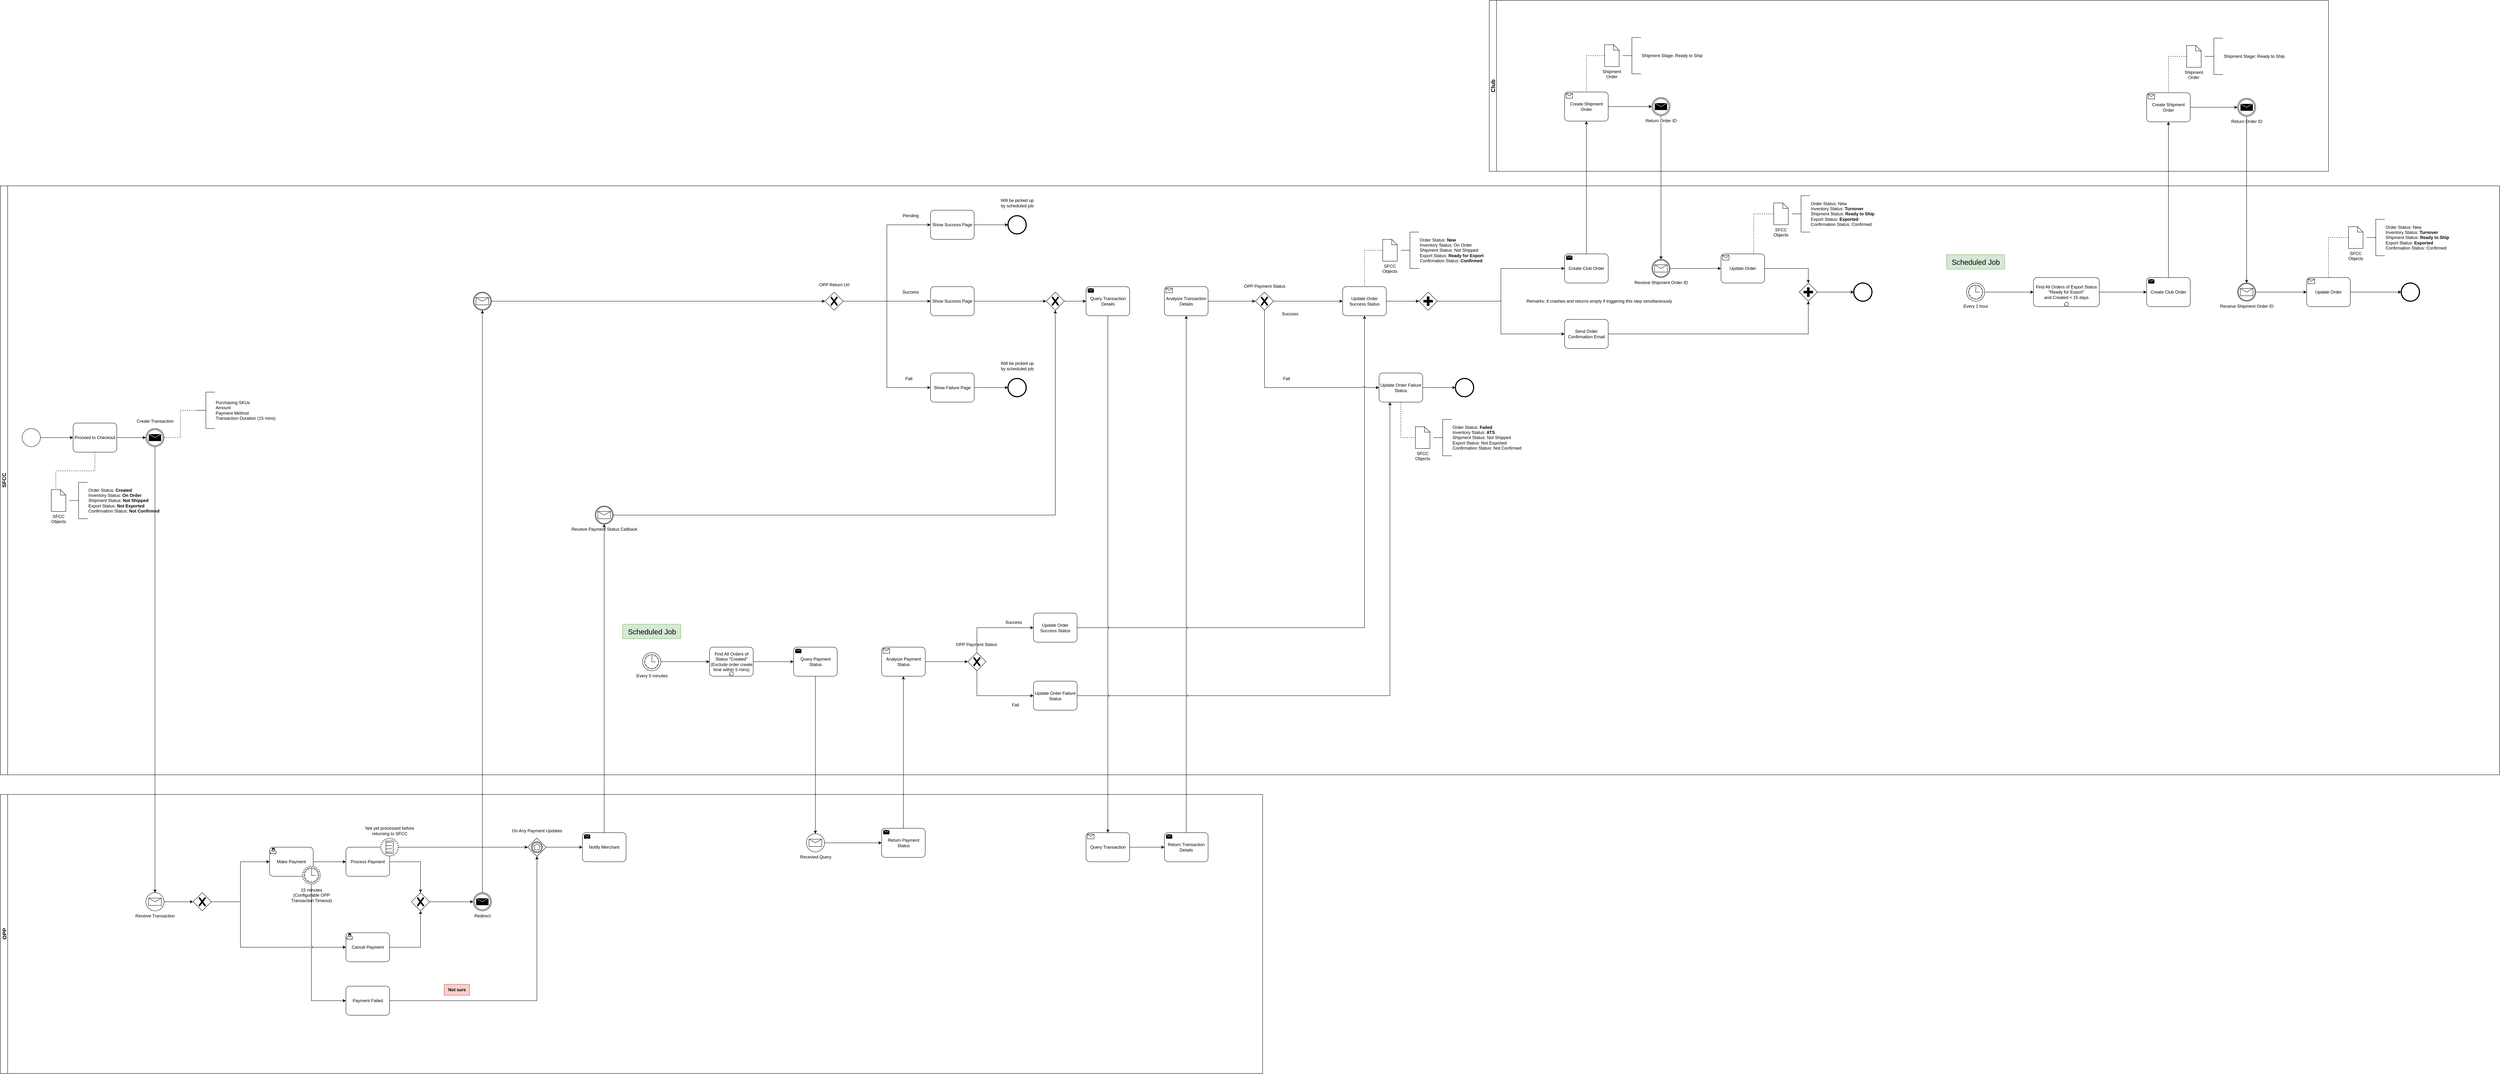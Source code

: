 <mxfile version="16.5.1" type="device"><diagram name="Page-1" id="9McI0AnznyyCZ-bkTe4M"><mxGraphModel dx="1217" dy="1018" grid="1" gridSize="10" guides="1" tooltips="1" connect="1" arrows="1" fold="1" page="0" pageScale="1" pageWidth="850" pageHeight="1100" math="0" shadow="0"><root><mxCell id="0"/><mxCell id="1" parent="0"/><mxCell id="DtZ7Lj2ubOnkOceO-r_d-10" value="SFCC" style="swimlane;startSize=20;horizontal=0;html=1;whiteSpace=wrap;fontSize=15;" parent="1" vertex="1"><mxGeometry x="90" y="220" width="6870" height="1619" as="geometry"/></mxCell><mxCell id="DtZ7Lj2ubOnkOceO-r_d-24" style="edgeStyle=orthogonalEdgeStyle;rounded=0;orthogonalLoop=1;jettySize=auto;html=1;entryX=0;entryY=0;entryDx=12.5;entryDy=0;entryPerimeter=0;dashed=1;endArrow=none;endFill=0;exitX=0.5;exitY=1;exitDx=0;exitDy=0;exitPerimeter=0;" parent="DtZ7Lj2ubOnkOceO-r_d-10" source="DtZ7Lj2ubOnkOceO-r_d-3" target="DtZ7Lj2ubOnkOceO-r_d-22" edge="1"><mxGeometry relative="1" as="geometry"/></mxCell><mxCell id="DtZ7Lj2ubOnkOceO-r_d-3" value="Proceed to Checkout" style="points=[[0.25,0,0],[0.5,0,0],[0.75,0,0],[1,0.25,0],[1,0.5,0],[1,0.75,0],[0.75,1,0],[0.5,1,0],[0.25,1,0],[0,0.75,0],[0,0.5,0],[0,0.25,0]];shape=mxgraph.bpmn.task;whiteSpace=wrap;rectStyle=rounded;size=10;html=1;taskMarker=abstract;" parent="DtZ7Lj2ubOnkOceO-r_d-10" vertex="1"><mxGeometry x="200" y="652" width="120" height="80" as="geometry"/></mxCell><mxCell id="DtZ7Lj2ubOnkOceO-r_d-5" style="edgeStyle=orthogonalEdgeStyle;rounded=0;orthogonalLoop=1;jettySize=auto;html=1;entryX=0;entryY=0.5;entryDx=0;entryDy=0;entryPerimeter=0;" parent="DtZ7Lj2ubOnkOceO-r_d-10" source="DtZ7Lj2ubOnkOceO-r_d-4" target="DtZ7Lj2ubOnkOceO-r_d-3" edge="1"><mxGeometry relative="1" as="geometry"/></mxCell><mxCell id="DtZ7Lj2ubOnkOceO-r_d-4" value="" style="points=[[0.145,0.145,0],[0.5,0,0],[0.855,0.145,0],[1,0.5,0],[0.855,0.855,0],[0.5,1,0],[0.145,0.855,0],[0,0.5,0]];shape=mxgraph.bpmn.event;html=1;verticalLabelPosition=bottom;labelBackgroundColor=#ffffff;verticalAlign=top;align=center;perimeter=ellipsePerimeter;outlineConnect=0;aspect=fixed;outline=standard;symbol=general;" parent="DtZ7Lj2ubOnkOceO-r_d-10" vertex="1"><mxGeometry x="60" y="667" width="50" height="50" as="geometry"/></mxCell><mxCell id="DtZ7Lj2ubOnkOceO-r_d-9" value="" style="edgeStyle=orthogonalEdgeStyle;rounded=0;orthogonalLoop=1;jettySize=auto;html=1;endArrow=none;entryX=0;entryY=0.5;entryDx=0;entryDy=0;entryPerimeter=0;" parent="DtZ7Lj2ubOnkOceO-r_d-10" source="DtZ7Lj2ubOnkOceO-r_d-3" target="DtZ7Lj2ubOnkOceO-r_d-26" edge="1"><mxGeometry relative="1" as="geometry"><mxPoint x="320" y="692" as="sourcePoint"/><mxPoint x="400" y="692" as="targetPoint"/></mxGeometry></mxCell><mxCell id="DtZ7Lj2ubOnkOceO-r_d-22" value="SFCC Objects" style="shape=mxgraph.bpmn.data;labelPosition=center;verticalLabelPosition=bottom;align=center;verticalAlign=top;whiteSpace=wrap;size=15;html=1;" parent="DtZ7Lj2ubOnkOceO-r_d-10" vertex="1"><mxGeometry x="140" y="835" width="40" height="60" as="geometry"/></mxCell><mxCell id="DtZ7Lj2ubOnkOceO-r_d-23" value="Order Status: &lt;b&gt;Created&lt;/b&gt;&lt;br&gt;Inventory Status: &lt;b&gt;On Order&lt;/b&gt;&lt;br&gt;Shipment Status: &lt;b&gt;Not Shipped&lt;/b&gt;&lt;br&gt;Export Status: &lt;b&gt;Not Exported&lt;/b&gt;&lt;br&gt;Confirmation Status:&lt;b&gt; Not Confirmed&lt;br&gt;&lt;/b&gt;" style="html=1;shape=mxgraph.flowchart.annotation_2;align=left;labelPosition=right;" parent="DtZ7Lj2ubOnkOceO-r_d-10" vertex="1"><mxGeometry x="190" y="815" width="50" height="100" as="geometry"/></mxCell><mxCell id="DtZ7Lj2ubOnkOceO-r_d-25" value="Create Transaction" style="text;html=1;align=center;verticalAlign=middle;resizable=0;points=[];autosize=1;strokeColor=none;fillColor=none;" parent="DtZ7Lj2ubOnkOceO-r_d-10" vertex="1"><mxGeometry x="365" y="632" width="120" height="30" as="geometry"/></mxCell><mxCell id="DtZ7Lj2ubOnkOceO-r_d-28" value="" style="edgeStyle=orthogonalEdgeStyle;rounded=0;orthogonalLoop=1;jettySize=auto;html=1;dashed=1;endArrow=none;endFill=0;startArrow=classic;startFill=1;" parent="DtZ7Lj2ubOnkOceO-r_d-10" source="DtZ7Lj2ubOnkOceO-r_d-26" target="DtZ7Lj2ubOnkOceO-r_d-3" edge="1"><mxGeometry relative="1" as="geometry"/></mxCell><mxCell id="DtZ7Lj2ubOnkOceO-r_d-26" value="" style="points=[[0.145,0.145,0],[0.5,0,0],[0.855,0.145,0],[1,0.5,0],[0.855,0.855,0],[0.5,1,0],[0.145,0.855,0],[0,0.5,0]];shape=mxgraph.bpmn.event;html=1;verticalLabelPosition=bottom;labelBackgroundColor=#ffffff;verticalAlign=top;align=center;perimeter=ellipsePerimeter;outlineConnect=0;aspect=fixed;outline=throwing;symbol=message;" parent="DtZ7Lj2ubOnkOceO-r_d-10" vertex="1"><mxGeometry x="400" y="667" width="50" height="50" as="geometry"/></mxCell><mxCell id="DtZ7Lj2ubOnkOceO-r_d-31" style="edgeStyle=orthogonalEdgeStyle;rounded=0;orthogonalLoop=1;jettySize=auto;html=1;entryX=0;entryY=0.5;entryDx=0;entryDy=0;entryPerimeter=0;startArrow=none;startFill=0;endArrow=classic;endFill=1;" parent="DtZ7Lj2ubOnkOceO-r_d-10" source="DtZ7Lj2ubOnkOceO-r_d-29" target="DtZ7Lj2ubOnkOceO-r_d-35" edge="1"><mxGeometry relative="1" as="geometry"><mxPoint x="1430" y="321" as="targetPoint"/></mxGeometry></mxCell><mxCell id="DtZ7Lj2ubOnkOceO-r_d-29" value="" style="points=[[0.145,0.145,0],[0.5,0,0],[0.855,0.145,0],[1,0.5,0],[0.855,0.855,0],[0.5,1,0],[0.145,0.855,0],[0,0.5,0]];shape=mxgraph.bpmn.event;html=1;verticalLabelPosition=bottom;labelBackgroundColor=#ffffff;verticalAlign=top;align=center;perimeter=ellipsePerimeter;outlineConnect=0;aspect=fixed;outline=catching;symbol=message;" parent="DtZ7Lj2ubOnkOceO-r_d-10" vertex="1"><mxGeometry x="1300" y="292" width="50" height="50" as="geometry"/></mxCell><mxCell id="DtZ7Lj2ubOnkOceO-r_d-42" style="edgeStyle=orthogonalEdgeStyle;rounded=0;orthogonalLoop=1;jettySize=auto;html=1;entryX=0;entryY=0.5;entryDx=0;entryDy=0;entryPerimeter=0;startArrow=none;startFill=0;endArrow=classic;endFill=1;exitX=1;exitY=0.5;exitDx=0;exitDy=0;exitPerimeter=0;" parent="DtZ7Lj2ubOnkOceO-r_d-10" source="DtZ7Lj2ubOnkOceO-r_d-35" target="DtZ7Lj2ubOnkOceO-r_d-41" edge="1"><mxGeometry relative="1" as="geometry"/></mxCell><mxCell id="OkRk4WBVr8BJjR7KrLVq-78" style="edgeStyle=orthogonalEdgeStyle;rounded=0;jumpStyle=arc;orthogonalLoop=1;jettySize=auto;html=1;entryX=0;entryY=0.5;entryDx=0;entryDy=0;entryPerimeter=0;shadow=0;strokeColor=default;" parent="DtZ7Lj2ubOnkOceO-r_d-10" source="DtZ7Lj2ubOnkOceO-r_d-35" target="OkRk4WBVr8BJjR7KrLVq-77" edge="1"><mxGeometry relative="1" as="geometry"/></mxCell><mxCell id="DtZ7Lj2ubOnkOceO-r_d-35" value="" style="points=[[0.25,0.25,0],[0.5,0,0],[0.75,0.25,0],[1,0.5,0],[0.75,0.75,0],[0.5,1,0],[0.25,0.75,0],[0,0.5,0]];shape=mxgraph.bpmn.gateway2;html=1;verticalLabelPosition=bottom;labelBackgroundColor=#ffffff;verticalAlign=top;align=center;perimeter=rhombusPerimeter;outlineConnect=0;outline=none;symbol=none;gwType=exclusive;" parent="DtZ7Lj2ubOnkOceO-r_d-10" vertex="1"><mxGeometry x="2267" y="292" width="50" height="50" as="geometry"/></mxCell><mxCell id="DtZ7Lj2ubOnkOceO-r_d-39" value="OPP Return Url" style="text;html=1;align=center;verticalAlign=middle;resizable=0;points=[];autosize=1;strokeColor=none;fillColor=none;" parent="DtZ7Lj2ubOnkOceO-r_d-10" vertex="1"><mxGeometry x="2237" y="257" width="110" height="30" as="geometry"/></mxCell><mxCell id="OkRk4WBVr8BJjR7KrLVq-174" style="edgeStyle=orthogonalEdgeStyle;rounded=0;jumpStyle=arc;orthogonalLoop=1;jettySize=auto;html=1;entryX=0;entryY=0.5;entryDx=0;entryDy=0;entryPerimeter=0;shadow=0;strokeColor=default;fontSize=15;fontColor=#000000;endArrow=classic;endFill=1;" parent="DtZ7Lj2ubOnkOceO-r_d-10" source="DtZ7Lj2ubOnkOceO-r_d-41" target="OkRk4WBVr8BJjR7KrLVq-173" edge="1"><mxGeometry relative="1" as="geometry"/></mxCell><mxCell id="DtZ7Lj2ubOnkOceO-r_d-41" value="Show Failure Page" style="points=[[0.25,0,0],[0.5,0,0],[0.75,0,0],[1,0.25,0],[1,0.5,0],[1,0.75,0],[0.75,1,0],[0.5,1,0],[0.25,1,0],[0,0.75,0],[0,0.5,0],[0,0.25,0]];shape=mxgraph.bpmn.task;whiteSpace=wrap;rectStyle=rounded;size=10;html=1;taskMarker=abstract;" parent="DtZ7Lj2ubOnkOceO-r_d-10" vertex="1"><mxGeometry x="2557" y="514.5" width="120" height="80" as="geometry"/></mxCell><mxCell id="DtZ7Lj2ubOnkOceO-r_d-46" value="Fail" style="text;html=1;align=center;verticalAlign=middle;resizable=0;points=[];autosize=1;strokeColor=none;fillColor=none;" parent="DtZ7Lj2ubOnkOceO-r_d-10" vertex="1"><mxGeometry x="2477" y="514.5" width="40" height="30" as="geometry"/></mxCell><mxCell id="DtZ7Lj2ubOnkOceO-r_d-45" value="Success" style="text;html=1;align=center;verticalAlign=middle;resizable=0;points=[];autosize=1;strokeColor=none;fillColor=none;" parent="DtZ7Lj2ubOnkOceO-r_d-10" vertex="1"><mxGeometry x="2467" y="277" width="70" height="30" as="geometry"/></mxCell><mxCell id="DtZ7Lj2ubOnkOceO-r_d-63" style="edgeStyle=orthogonalEdgeStyle;rounded=0;orthogonalLoop=1;jettySize=auto;html=1;entryX=0;entryY=0.5;entryDx=0;entryDy=0;entryPerimeter=0;startArrow=none;startFill=0;endArrow=classic;endFill=1;exitX=1;exitY=0.5;exitDx=0;exitDy=0;exitPerimeter=0;" parent="DtZ7Lj2ubOnkOceO-r_d-10" source="DtZ7Lj2ubOnkOceO-r_d-43" target="OkRk4WBVr8BJjR7KrLVq-148" edge="1"><mxGeometry relative="1" as="geometry"/></mxCell><mxCell id="DtZ7Lj2ubOnkOceO-r_d-43" value="Show Success Page" style="points=[[0.25,0,0],[0.5,0,0],[0.75,0,0],[1,0.25,0],[1,0.5,0],[1,0.75,0],[0.75,1,0],[0.5,1,0],[0.25,1,0],[0,0.75,0],[0,0.5,0],[0,0.25,0]];shape=mxgraph.bpmn.task;whiteSpace=wrap;rectStyle=rounded;size=10;html=1;taskMarker=abstract;" parent="DtZ7Lj2ubOnkOceO-r_d-10" vertex="1"><mxGeometry x="2557" y="277" width="120" height="80" as="geometry"/></mxCell><mxCell id="DtZ7Lj2ubOnkOceO-r_d-44" style="edgeStyle=orthogonalEdgeStyle;rounded=0;orthogonalLoop=1;jettySize=auto;html=1;entryX=0;entryY=0.5;entryDx=0;entryDy=0;entryPerimeter=0;startArrow=none;startFill=0;endArrow=classic;endFill=1;" parent="DtZ7Lj2ubOnkOceO-r_d-10" source="DtZ7Lj2ubOnkOceO-r_d-35" target="DtZ7Lj2ubOnkOceO-r_d-43" edge="1"><mxGeometry relative="1" as="geometry"/></mxCell><mxCell id="DtZ7Lj2ubOnkOceO-r_d-60" value="SFCC Objects" style="shape=mxgraph.bpmn.data;labelPosition=center;verticalLabelPosition=bottom;align=center;verticalAlign=top;whiteSpace=wrap;size=15;html=1;" parent="DtZ7Lj2ubOnkOceO-r_d-10" vertex="1"><mxGeometry x="3800" y="147" width="40" height="60" as="geometry"/></mxCell><mxCell id="DtZ7Lj2ubOnkOceO-r_d-61" value="Order Status: &lt;b&gt;New&lt;/b&gt;&lt;br style=&quot;border-color: var(--border-color);&quot;&gt;Inventory Status: On Order&lt;br&gt;Shipment Status:&amp;nbsp;&lt;span style=&quot;border-color: var(--border-color);&quot;&gt;Not Shipped&lt;/span&gt;&lt;br&gt;Export Status: &lt;b&gt;Ready for Export&lt;/b&gt;&lt;br style=&quot;border-color: var(--border-color);&quot;&gt;Confirmation Status:&lt;span style=&quot;border-color: var(--border-color);&quot;&gt;&lt;b&gt;&amp;nbsp;Confirmed&lt;/b&gt;&lt;/span&gt;&lt;b&gt;&lt;br&gt;&lt;/b&gt;" style="html=1;shape=mxgraph.flowchart.annotation_2;align=left;labelPosition=right;" parent="DtZ7Lj2ubOnkOceO-r_d-10" vertex="1"><mxGeometry x="3850" y="127" width="50" height="100" as="geometry"/></mxCell><mxCell id="DtZ7Lj2ubOnkOceO-r_d-73" value="" style="edgeStyle=orthogonalEdgeStyle;rounded=0;orthogonalLoop=1;jettySize=auto;html=1;startArrow=none;startFill=0;endArrow=classic;endFill=1;entryX=0;entryY=0.5;entryDx=0;entryDy=0;entryPerimeter=0;" parent="DtZ7Lj2ubOnkOceO-r_d-10" source="DtZ7Lj2ubOnkOceO-r_d-62" target="DtZ7Lj2ubOnkOceO-r_d-74" edge="1"><mxGeometry relative="1" as="geometry"><mxPoint x="3920" y="317" as="targetPoint"/></mxGeometry></mxCell><mxCell id="DtZ7Lj2ubOnkOceO-r_d-62" value="Update Order Success Status" style="points=[[0.25,0,0],[0.5,0,0],[0.75,0,0],[1,0.25,0],[1,0.5,0],[1,0.75,0],[0.75,1,0],[0.5,1,0],[0.25,1,0],[0,0.75,0],[0,0.5,0],[0,0.25,0]];shape=mxgraph.bpmn.task;whiteSpace=wrap;rectStyle=rounded;size=10;html=1;taskMarker=abstract;" parent="DtZ7Lj2ubOnkOceO-r_d-10" vertex="1"><mxGeometry x="3690" y="277" width="120" height="80" as="geometry"/></mxCell><mxCell id="DtZ7Lj2ubOnkOceO-r_d-64" style="edgeStyle=orthogonalEdgeStyle;rounded=0;orthogonalLoop=1;jettySize=auto;html=1;entryX=0.5;entryY=0;entryDx=0;entryDy=0;entryPerimeter=0;dashed=1;endArrow=none;endFill=0;exitX=0;exitY=0.5;exitDx=0;exitDy=0;exitPerimeter=0;" parent="DtZ7Lj2ubOnkOceO-r_d-10" source="DtZ7Lj2ubOnkOceO-r_d-60" target="DtZ7Lj2ubOnkOceO-r_d-62" edge="1"><mxGeometry relative="1" as="geometry"><mxPoint x="3773.783" y="207" as="sourcePoint"/><mxPoint x="3726.24" y="277" as="targetPoint"/></mxGeometry></mxCell><mxCell id="DtZ7Lj2ubOnkOceO-r_d-65" value="SFCC Objects" style="shape=mxgraph.bpmn.data;labelPosition=center;verticalLabelPosition=bottom;align=center;verticalAlign=top;whiteSpace=wrap;size=15;html=1;" parent="DtZ7Lj2ubOnkOceO-r_d-10" vertex="1"><mxGeometry x="3890" y="662" width="40" height="60" as="geometry"/></mxCell><mxCell id="DtZ7Lj2ubOnkOceO-r_d-66" value="Order Status: &lt;b&gt;Failed&lt;/b&gt;&lt;br style=&quot;border-color: var(--border-color);&quot;&gt;Inventory Status:&amp;nbsp;&lt;span style=&quot;border-color: var(--border-color);&quot;&gt;&lt;b&gt;ATS&lt;/b&gt;&lt;br&gt;Shipment Status:&amp;nbsp;Not Shipped&lt;br style=&quot;border-color: var(--border-color);&quot;&gt;&lt;/span&gt;Export Status:&amp;nbsp;&lt;span style=&quot;border-color: var(--border-color);&quot;&gt;Not Exported&lt;br style=&quot;border-color: var(--border-color);&quot;&gt;Confirmation Status:&lt;span style=&quot;border-color: var(--border-color);&quot;&gt;&lt;b style=&quot;border-color: var(--border-color);&quot;&gt;&amp;nbsp;&lt;/b&gt;&lt;span style=&quot;border-color: var(--border-color);&quot;&gt;Not Confirmed&lt;/span&gt;&lt;/span&gt;&lt;br&gt;&lt;/span&gt;" style="html=1;shape=mxgraph.flowchart.annotation_2;align=left;labelPosition=right;" parent="DtZ7Lj2ubOnkOceO-r_d-10" vertex="1"><mxGeometry x="3940" y="642" width="50" height="100" as="geometry"/></mxCell><mxCell id="DtZ7Lj2ubOnkOceO-r_d-71" style="edgeStyle=orthogonalEdgeStyle;rounded=0;orthogonalLoop=1;jettySize=auto;html=1;entryX=0;entryY=0.5;entryDx=0;entryDy=0;entryPerimeter=0;startArrow=none;startFill=0;endArrow=classic;endFill=1;" parent="DtZ7Lj2ubOnkOceO-r_d-10" source="DtZ7Lj2ubOnkOceO-r_d-67" target="DtZ7Lj2ubOnkOceO-r_d-70" edge="1"><mxGeometry relative="1" as="geometry"/></mxCell><mxCell id="DtZ7Lj2ubOnkOceO-r_d-67" value="Update Order Failure Status" style="points=[[0.25,0,0],[0.5,0,0],[0.75,0,0],[1,0.25,0],[1,0.5,0],[1,0.75,0],[0.75,1,0],[0.5,1,0],[0.25,1,0],[0,0.75,0],[0,0.5,0],[0,0.25,0]];shape=mxgraph.bpmn.task;whiteSpace=wrap;rectStyle=rounded;size=10;html=1;taskMarker=abstract;" parent="DtZ7Lj2ubOnkOceO-r_d-10" vertex="1"><mxGeometry x="3790" y="514.5" width="120" height="80" as="geometry"/></mxCell><mxCell id="DtZ7Lj2ubOnkOceO-r_d-69" style="edgeStyle=orthogonalEdgeStyle;rounded=0;orthogonalLoop=1;jettySize=auto;html=1;entryX=0;entryY=0.5;entryDx=0;entryDy=0;entryPerimeter=0;dashed=1;endArrow=none;endFill=0;exitX=0.5;exitY=1;exitDx=0;exitDy=0;exitPerimeter=0;" parent="DtZ7Lj2ubOnkOceO-r_d-10" source="DtZ7Lj2ubOnkOceO-r_d-67" target="DtZ7Lj2ubOnkOceO-r_d-65" edge="1"><mxGeometry relative="1" as="geometry"><mxPoint x="4195" y="654" as="sourcePoint"/><mxPoint x="3695" y="764" as="targetPoint"/></mxGeometry></mxCell><mxCell id="DtZ7Lj2ubOnkOceO-r_d-70" value="" style="points=[[0.145,0.145,0],[0.5,0,0],[0.855,0.145,0],[1,0.5,0],[0.855,0.855,0],[0.5,1,0],[0.145,0.855,0],[0,0.5,0]];shape=mxgraph.bpmn.event;html=1;verticalLabelPosition=bottom;labelBackgroundColor=#ffffff;verticalAlign=top;align=center;perimeter=ellipsePerimeter;outlineConnect=0;aspect=fixed;outline=end;symbol=terminate2;" parent="DtZ7Lj2ubOnkOceO-r_d-10" vertex="1"><mxGeometry x="4000" y="529.5" width="50" height="50" as="geometry"/></mxCell><mxCell id="DtZ7Lj2ubOnkOceO-r_d-76" style="edgeStyle=orthogonalEdgeStyle;rounded=0;orthogonalLoop=1;jettySize=auto;html=1;entryX=0;entryY=0.5;entryDx=0;entryDy=0;entryPerimeter=0;startArrow=none;startFill=0;endArrow=classic;endFill=1;" parent="DtZ7Lj2ubOnkOceO-r_d-10" source="DtZ7Lj2ubOnkOceO-r_d-74" target="DtZ7Lj2ubOnkOceO-r_d-75" edge="1"><mxGeometry relative="1" as="geometry"/></mxCell><mxCell id="DtZ7Lj2ubOnkOceO-r_d-78" style="edgeStyle=orthogonalEdgeStyle;rounded=0;orthogonalLoop=1;jettySize=auto;html=1;startArrow=none;startFill=0;endArrow=classic;endFill=1;entryX=0;entryY=0.5;entryDx=0;entryDy=0;entryPerimeter=0;" parent="DtZ7Lj2ubOnkOceO-r_d-10" source="DtZ7Lj2ubOnkOceO-r_d-74" target="OkRk4WBVr8BJjR7KrLVq-20" edge="1"><mxGeometry relative="1" as="geometry"><mxPoint x="4100" y="237" as="targetPoint"/></mxGeometry></mxCell><mxCell id="DtZ7Lj2ubOnkOceO-r_d-74" value="" style="points=[[0.25,0.25,0],[0.5,0,0],[0.75,0.25,0],[1,0.5,0],[0.75,0.75,0],[0.5,1,0],[0.25,0.75,0],[0,0.5,0]];shape=mxgraph.bpmn.gateway2;html=1;verticalLabelPosition=bottom;labelBackgroundColor=#ffffff;verticalAlign=top;align=center;perimeter=rhombusPerimeter;outlineConnect=0;outline=none;symbol=none;gwType=parallel;" parent="DtZ7Lj2ubOnkOceO-r_d-10" vertex="1"><mxGeometry x="3900" y="292" width="50" height="50" as="geometry"/></mxCell><mxCell id="OkRk4WBVr8BJjR7KrLVq-39" style="edgeStyle=orthogonalEdgeStyle;rounded=0;orthogonalLoop=1;jettySize=auto;html=1;entryX=0.5;entryY=1;entryDx=0;entryDy=0;entryPerimeter=0;" parent="DtZ7Lj2ubOnkOceO-r_d-10" source="DtZ7Lj2ubOnkOceO-r_d-75" target="OkRk4WBVr8BJjR7KrLVq-36" edge="1"><mxGeometry relative="1" as="geometry"/></mxCell><mxCell id="DtZ7Lj2ubOnkOceO-r_d-75" value="Send Order Confirmation Email" style="points=[[0.25,0,0],[0.5,0,0],[0.75,0,0],[1,0.25,0],[1,0.5,0],[1,0.75,0],[0.75,1,0],[0.5,1,0],[0.25,1,0],[0,0.75,0],[0,0.5,0],[0,0.25,0]];shape=mxgraph.bpmn.task;whiteSpace=wrap;rectStyle=rounded;size=10;html=1;taskMarker=abstract;" parent="DtZ7Lj2ubOnkOceO-r_d-10" vertex="1"><mxGeometry x="4300" y="367" width="120" height="80" as="geometry"/></mxCell><mxCell id="OkRk4WBVr8BJjR7KrLVq-11" style="edgeStyle=orthogonalEdgeStyle;rounded=0;orthogonalLoop=1;jettySize=auto;html=1;entryX=0;entryY=0.5;entryDx=0;entryDy=0;entryPerimeter=0;exitX=1;exitY=0.5;exitDx=0;exitDy=0;exitPerimeter=0;" parent="DtZ7Lj2ubOnkOceO-r_d-10" source="OkRk4WBVr8BJjR7KrLVq-52" target="OkRk4WBVr8BJjR7KrLVq-28" edge="1"><mxGeometry relative="1" as="geometry"><mxPoint x="4590" y="227.0" as="sourcePoint"/><mxPoint x="4711" y="227" as="targetPoint"/></mxGeometry></mxCell><mxCell id="OkRk4WBVr8BJjR7KrLVq-20" value="Create Club Order" style="points=[[0.25,0,0],[0.5,0,0],[0.75,0,0],[1,0.25,0],[1,0.5,0],[1,0.75,0],[0.75,1,0],[0.5,1,0],[0.25,1,0],[0,0.75,0],[0,0.5,0],[0,0.25,0]];shape=mxgraph.bpmn.task;whiteSpace=wrap;rectStyle=rounded;size=10;html=1;taskMarker=send;" parent="DtZ7Lj2ubOnkOceO-r_d-10" vertex="1"><mxGeometry x="4300" y="187" width="120" height="80" as="geometry"/></mxCell><mxCell id="OkRk4WBVr8BJjR7KrLVq-37" style="edgeStyle=orthogonalEdgeStyle;rounded=0;orthogonalLoop=1;jettySize=auto;html=1;entryX=0.5;entryY=0;entryDx=0;entryDy=0;entryPerimeter=0;" parent="DtZ7Lj2ubOnkOceO-r_d-10" source="OkRk4WBVr8BJjR7KrLVq-28" target="OkRk4WBVr8BJjR7KrLVq-36" edge="1"><mxGeometry relative="1" as="geometry"/></mxCell><mxCell id="OkRk4WBVr8BJjR7KrLVq-28" value="Update Order" style="points=[[0.25,0,0],[0.5,0,0],[0.75,0,0],[1,0.25,0],[1,0.5,0],[1,0.75,0],[0.75,1,0],[0.5,1,0],[0.25,1,0],[0,0.75,0],[0,0.5,0],[0,0.25,0]];shape=mxgraph.bpmn.task;whiteSpace=wrap;rectStyle=rounded;size=10;html=1;taskMarker=receive;" parent="DtZ7Lj2ubOnkOceO-r_d-10" vertex="1"><mxGeometry x="4730" y="187" width="120" height="80" as="geometry"/></mxCell><mxCell id="OkRk4WBVr8BJjR7KrLVq-30" value="SFCC Objects" style="shape=mxgraph.bpmn.data;labelPosition=center;verticalLabelPosition=bottom;align=center;verticalAlign=top;whiteSpace=wrap;size=15;html=1;" parent="DtZ7Lj2ubOnkOceO-r_d-10" vertex="1"><mxGeometry x="4875" y="47" width="40" height="60" as="geometry"/></mxCell><mxCell id="OkRk4WBVr8BJjR7KrLVq-31" value="Order Status: New&lt;br&gt;Inventory Status: &lt;b&gt;Turnover&lt;/b&gt;&lt;br&gt;Shipment Status: &lt;b&gt;Ready to Ship&lt;/b&gt;&lt;br&gt;Export Status: &lt;b&gt;Exported&lt;/b&gt;&lt;span style=&quot;border-color: var(--border-color);&quot;&gt;&lt;br style=&quot;border-color: var(--border-color);&quot;&gt;Confirmation Status:&lt;span style=&quot;border-color: var(--border-color);&quot;&gt;&lt;span style=&quot;border-color: var(--border-color);&quot;&gt;&lt;b&gt;&amp;nbsp;&lt;/b&gt;C&lt;/span&gt;&lt;span style=&quot;border-color: var(--border-color);&quot;&gt;onfirmed&lt;/span&gt;&lt;/span&gt;&lt;/span&gt;&lt;b&gt;&lt;br&gt;&lt;/b&gt;" style="html=1;shape=mxgraph.flowchart.annotation_2;align=left;labelPosition=right;" parent="DtZ7Lj2ubOnkOceO-r_d-10" vertex="1"><mxGeometry x="4925" y="27" width="50" height="100" as="geometry"/></mxCell><mxCell id="OkRk4WBVr8BJjR7KrLVq-32" style="edgeStyle=orthogonalEdgeStyle;rounded=0;orthogonalLoop=1;jettySize=auto;html=1;entryX=0.75;entryY=0;entryDx=0;entryDy=0;entryPerimeter=0;dashed=1;endArrow=none;endFill=0;exitX=0;exitY=0.5;exitDx=0;exitDy=0;exitPerimeter=0;" parent="DtZ7Lj2ubOnkOceO-r_d-10" source="OkRk4WBVr8BJjR7KrLVq-30" target="OkRk4WBVr8BJjR7KrLVq-28" edge="1"><mxGeometry relative="1" as="geometry"><mxPoint x="4915" y="137" as="sourcePoint"/><mxPoint x="4935" y="197" as="targetPoint"/></mxGeometry></mxCell><mxCell id="OkRk4WBVr8BJjR7KrLVq-34" value="" style="points=[[0.145,0.145,0],[0.5,0,0],[0.855,0.145,0],[1,0.5,0],[0.855,0.855,0],[0.5,1,0],[0.145,0.855,0],[0,0.5,0]];shape=mxgraph.bpmn.event;html=1;verticalLabelPosition=bottom;labelBackgroundColor=#ffffff;verticalAlign=top;align=center;perimeter=ellipsePerimeter;outlineConnect=0;aspect=fixed;outline=end;symbol=terminate2;" parent="DtZ7Lj2ubOnkOceO-r_d-10" vertex="1"><mxGeometry x="5095" y="267" width="50" height="50" as="geometry"/></mxCell><mxCell id="OkRk4WBVr8BJjR7KrLVq-38" style="edgeStyle=orthogonalEdgeStyle;rounded=0;orthogonalLoop=1;jettySize=auto;html=1;entryX=0;entryY=0.5;entryDx=0;entryDy=0;entryPerimeter=0;" parent="DtZ7Lj2ubOnkOceO-r_d-10" source="OkRk4WBVr8BJjR7KrLVq-36" target="OkRk4WBVr8BJjR7KrLVq-34" edge="1"><mxGeometry relative="1" as="geometry"/></mxCell><mxCell id="OkRk4WBVr8BJjR7KrLVq-36" value="" style="points=[[0.25,0.25,0],[0.5,0,0],[0.75,0.25,0],[1,0.5,0],[0.75,0.75,0],[0.5,1,0],[0.25,0.75,0],[0,0.5,0]];shape=mxgraph.bpmn.gateway2;html=1;verticalLabelPosition=bottom;labelBackgroundColor=#ffffff;verticalAlign=top;align=center;perimeter=rhombusPerimeter;outlineConnect=0;outline=none;symbol=none;gwType=parallel;" parent="DtZ7Lj2ubOnkOceO-r_d-10" vertex="1"><mxGeometry x="4945" y="267" width="50" height="50" as="geometry"/></mxCell><mxCell id="OkRk4WBVr8BJjR7KrLVq-93" style="edgeStyle=orthogonalEdgeStyle;rounded=0;jumpStyle=arc;orthogonalLoop=1;jettySize=auto;html=1;entryX=0;entryY=0.5;entryDx=0;entryDy=0;entryPerimeter=0;shadow=0;strokeColor=default;fontColor=#FF3333;" parent="DtZ7Lj2ubOnkOceO-r_d-10" source="OkRk4WBVr8BJjR7KrLVq-40" target="OkRk4WBVr8BJjR7KrLVq-98" edge="1"><mxGeometry relative="1" as="geometry"><mxPoint x="1948.5" y="1308" as="targetPoint"/></mxGeometry></mxCell><mxCell id="OkRk4WBVr8BJjR7KrLVq-40" value="Every 5 minutes" style="points=[[0.145,0.145,0],[0.5,0,0],[0.855,0.145,0],[1,0.5,0],[0.855,0.855,0],[0.5,1,0],[0.145,0.855,0],[0,0.5,0]];shape=mxgraph.bpmn.event;html=1;verticalLabelPosition=bottom;labelBackgroundColor=#ffffff;verticalAlign=top;align=center;perimeter=ellipsePerimeter;outlineConnect=0;aspect=fixed;outline=standard;symbol=timer;" parent="DtZ7Lj2ubOnkOceO-r_d-10" vertex="1"><mxGeometry x="1765.5" y="1283" width="50" height="50" as="geometry"/></mxCell><mxCell id="OkRk4WBVr8BJjR7KrLVq-52" value="Receive Shipment Order ID" style="points=[[0.145,0.145,0],[0.5,0,0],[0.855,0.145,0],[1,0.5,0],[0.855,0.855,0],[0.5,1,0],[0.145,0.855,0],[0,0.5,0]];shape=mxgraph.bpmn.event;html=1;verticalLabelPosition=bottom;labelBackgroundColor=#ffffff;verticalAlign=top;align=center;perimeter=ellipsePerimeter;outlineConnect=0;aspect=fixed;outline=catching;symbol=message;" parent="DtZ7Lj2ubOnkOceO-r_d-10" vertex="1"><mxGeometry x="4540" y="202" width="50" height="50" as="geometry"/></mxCell><mxCell id="OkRk4WBVr8BJjR7KrLVq-165" style="edgeStyle=orthogonalEdgeStyle;rounded=0;jumpStyle=arc;orthogonalLoop=1;jettySize=auto;html=1;entryX=0.5;entryY=1;entryDx=0;entryDy=0;entryPerimeter=0;shadow=0;strokeColor=default;fontSize=15;fontColor=#000000;endArrow=classic;endFill=1;exitX=1;exitY=0.5;exitDx=0;exitDy=0;exitPerimeter=0;" parent="DtZ7Lj2ubOnkOceO-r_d-10" source="OkRk4WBVr8BJjR7KrLVq-179" target="OkRk4WBVr8BJjR7KrLVq-148" edge="1"><mxGeometry relative="1" as="geometry"><mxPoint x="1700" y="920" as="sourcePoint"/></mxGeometry></mxCell><mxCell id="OkRk4WBVr8BJjR7KrLVq-82" style="edgeStyle=orthogonalEdgeStyle;rounded=0;jumpStyle=arc;orthogonalLoop=1;jettySize=auto;html=1;entryX=0;entryY=0.5;entryDx=0;entryDy=0;entryPerimeter=0;shadow=0;strokeColor=default;" parent="DtZ7Lj2ubOnkOceO-r_d-10" source="OkRk4WBVr8BJjR7KrLVq-77" target="OkRk4WBVr8BJjR7KrLVq-84" edge="1"><mxGeometry relative="1" as="geometry"><mxPoint x="2767" y="107" as="targetPoint"/></mxGeometry></mxCell><mxCell id="OkRk4WBVr8BJjR7KrLVq-77" value="Show Success Page" style="points=[[0.25,0,0],[0.5,0,0],[0.75,0,0],[1,0.25,0],[1,0.5,0],[1,0.75,0],[0.75,1,0],[0.5,1,0],[0.25,1,0],[0,0.75,0],[0,0.5,0],[0,0.25,0]];shape=mxgraph.bpmn.task;whiteSpace=wrap;rectStyle=rounded;size=10;html=1;taskMarker=abstract;" parent="DtZ7Lj2ubOnkOceO-r_d-10" vertex="1"><mxGeometry x="2557" y="67" width="120" height="80" as="geometry"/></mxCell><mxCell id="OkRk4WBVr8BJjR7KrLVq-79" value="Pending" style="text;html=1;align=center;verticalAlign=middle;resizable=0;points=[];autosize=1;strokeColor=none;fillColor=none;" parent="DtZ7Lj2ubOnkOceO-r_d-10" vertex="1"><mxGeometry x="2467" y="67" width="70" height="30" as="geometry"/></mxCell><mxCell id="OkRk4WBVr8BJjR7KrLVq-84" value="" style="points=[[0.145,0.145,0],[0.5,0,0],[0.855,0.145,0],[1,0.5,0],[0.855,0.855,0],[0.5,1,0],[0.145,0.855,0],[0,0.5,0]];shape=mxgraph.bpmn.event;html=1;verticalLabelPosition=bottom;labelBackgroundColor=#ffffff;verticalAlign=top;align=center;perimeter=ellipsePerimeter;outlineConnect=0;aspect=fixed;outline=end;symbol=terminate2;" parent="DtZ7Lj2ubOnkOceO-r_d-10" vertex="1"><mxGeometry x="2770" y="82" width="50" height="50" as="geometry"/></mxCell><mxCell id="OkRk4WBVr8BJjR7KrLVq-101" style="edgeStyle=orthogonalEdgeStyle;rounded=0;jumpStyle=arc;orthogonalLoop=1;jettySize=auto;html=1;entryX=0;entryY=0.5;entryDx=0;entryDy=0;entryPerimeter=0;shadow=0;strokeColor=default;fontColor=#000000;" parent="DtZ7Lj2ubOnkOceO-r_d-10" source="OkRk4WBVr8BJjR7KrLVq-98" target="OkRk4WBVr8BJjR7KrLVq-102" edge="1"><mxGeometry relative="1" as="geometry"><mxPoint x="2183.5" y="1308" as="targetPoint"/></mxGeometry></mxCell><mxCell id="OkRk4WBVr8BJjR7KrLVq-98" value="&lt;font color=&quot;#000000&quot;&gt;Find All Orders of Status &quot;Created&quot;(Exclude order create time within 5 mins)&lt;/font&gt;" style="points=[[0.25,0,0],[0.5,0,0],[0.75,0,0],[1,0.25,0],[1,0.5,0],[1,0.75,0],[0.75,1,0],[0.5,1,0],[0.25,1,0],[0,0.75,0],[0,0.5,0],[0,0.25,0]];shape=mxgraph.bpmn.task;whiteSpace=wrap;rectStyle=rounded;size=10;html=1;taskMarker=abstract;isLoopStandard=1;fontColor=#FF3333;" parent="DtZ7Lj2ubOnkOceO-r_d-10" vertex="1"><mxGeometry x="1949.5" y="1268" width="120" height="80" as="geometry"/></mxCell><mxCell id="OkRk4WBVr8BJjR7KrLVq-102" value="Query Payment Status" style="points=[[0.25,0,0],[0.5,0,0],[0.75,0,0],[1,0.25,0],[1,0.5,0],[1,0.75,0],[0.75,1,0],[0.5,1,0],[0.25,1,0],[0,0.75,0],[0,0.5,0],[0,0.25,0]];shape=mxgraph.bpmn.task;whiteSpace=wrap;rectStyle=rounded;size=10;html=1;taskMarker=send;fontColor=#000000;" parent="DtZ7Lj2ubOnkOceO-r_d-10" vertex="1"><mxGeometry x="2180.5" y="1268" width="120" height="80" as="geometry"/></mxCell><mxCell id="OkRk4WBVr8BJjR7KrLVq-113" style="edgeStyle=orthogonalEdgeStyle;rounded=0;jumpStyle=arc;orthogonalLoop=1;jettySize=auto;html=1;shadow=0;strokeColor=default;fontColor=#000000;" parent="DtZ7Lj2ubOnkOceO-r_d-10" source="OkRk4WBVr8BJjR7KrLVq-110" target="OkRk4WBVr8BJjR7KrLVq-112" edge="1"><mxGeometry relative="1" as="geometry"/></mxCell><mxCell id="OkRk4WBVr8BJjR7KrLVq-110" value="Analyize Payment Status" style="points=[[0.25,0,0],[0.5,0,0],[0.75,0,0],[1,0.25,0],[1,0.5,0],[1,0.75,0],[0.75,1,0],[0.5,1,0],[0.25,1,0],[0,0.75,0],[0,0.5,0],[0,0.25,0]];shape=mxgraph.bpmn.task;whiteSpace=wrap;rectStyle=rounded;size=10;html=1;taskMarker=receive;fontColor=#000000;" parent="DtZ7Lj2ubOnkOceO-r_d-10" vertex="1"><mxGeometry x="2422.5" y="1268" width="120" height="80" as="geometry"/></mxCell><mxCell id="OkRk4WBVr8BJjR7KrLVq-112" value="" style="points=[[0.25,0.25,0],[0.5,0,0],[0.75,0.25,0],[1,0.5,0],[0.75,0.75,0],[0.5,1,0],[0.25,0.75,0],[0,0.5,0]];shape=mxgraph.bpmn.gateway2;html=1;verticalLabelPosition=bottom;labelBackgroundColor=#ffffff;verticalAlign=top;align=center;perimeter=rhombusPerimeter;outlineConnect=0;outline=none;symbol=none;gwType=exclusive;fontColor=#000000;" parent="DtZ7Lj2ubOnkOceO-r_d-10" vertex="1"><mxGeometry x="2659.5" y="1283" width="50" height="50" as="geometry"/></mxCell><mxCell id="OkRk4WBVr8BJjR7KrLVq-114" value="OPP Payment Status" style="text;html=1;align=center;verticalAlign=middle;resizable=0;points=[];autosize=1;strokeColor=none;fillColor=none;fontColor=#000000;" parent="DtZ7Lj2ubOnkOceO-r_d-10" vertex="1"><mxGeometry x="2617.5" y="1248" width="131" height="26" as="geometry"/></mxCell><mxCell id="OkRk4WBVr8BJjR7KrLVq-125" style="edgeStyle=orthogonalEdgeStyle;rounded=0;jumpStyle=arc;orthogonalLoop=1;jettySize=auto;html=1;shadow=0;strokeColor=default;fontColor=#000000;entryX=0.5;entryY=1;entryDx=0;entryDy=0;entryPerimeter=0;exitX=1;exitY=0.5;exitDx=0;exitDy=0;exitPerimeter=0;" parent="DtZ7Lj2ubOnkOceO-r_d-10" source="OkRk4WBVr8BJjR7KrLVq-118" target="DtZ7Lj2ubOnkOceO-r_d-62" edge="1"><mxGeometry relative="1" as="geometry"><mxPoint x="3710" y="380" as="targetPoint"/></mxGeometry></mxCell><mxCell id="OkRk4WBVr8BJjR7KrLVq-118" value="Update Order Success Status" style="points=[[0.25,0,0],[0.5,0,0],[0.75,0,0],[1,0.25,0],[1,0.5,0],[1,0.75,0],[0.75,1,0],[0.5,1,0],[0.25,1,0],[0,0.75,0],[0,0.5,0],[0,0.25,0]];shape=mxgraph.bpmn.task;whiteSpace=wrap;rectStyle=rounded;size=10;html=1;taskMarker=abstract;" parent="DtZ7Lj2ubOnkOceO-r_d-10" vertex="1"><mxGeometry x="2840" y="1174.5" width="120" height="80" as="geometry"/></mxCell><mxCell id="OkRk4WBVr8BJjR7KrLVq-115" style="edgeStyle=orthogonalEdgeStyle;rounded=0;jumpStyle=arc;orthogonalLoop=1;jettySize=auto;html=1;entryX=0;entryY=0.5;entryDx=0;entryDy=0;entryPerimeter=0;shadow=0;strokeColor=default;exitX=0.5;exitY=0;exitDx=0;exitDy=0;exitPerimeter=0;" parent="DtZ7Lj2ubOnkOceO-r_d-10" source="OkRk4WBVr8BJjR7KrLVq-112" target="OkRk4WBVr8BJjR7KrLVq-118" edge="1"><mxGeometry relative="1" as="geometry"><mxPoint x="2890.5" y="1288" as="sourcePoint"/></mxGeometry></mxCell><mxCell id="OkRk4WBVr8BJjR7KrLVq-119" value="Update Order Failure Status" style="points=[[0.25,0,0],[0.5,0,0],[0.75,0,0],[1,0.25,0],[1,0.5,0],[1,0.75,0],[0.75,1,0],[0.5,1,0],[0.25,1,0],[0,0.75,0],[0,0.5,0],[0,0.25,0]];shape=mxgraph.bpmn.task;whiteSpace=wrap;rectStyle=rounded;size=10;html=1;taskMarker=abstract;" parent="DtZ7Lj2ubOnkOceO-r_d-10" vertex="1"><mxGeometry x="2840" y="1361.5" width="120" height="80" as="geometry"/></mxCell><mxCell id="OkRk4WBVr8BJjR7KrLVq-116" style="edgeStyle=orthogonalEdgeStyle;rounded=0;jumpStyle=arc;orthogonalLoop=1;jettySize=auto;html=1;entryX=0;entryY=0.5;entryDx=0;entryDy=0;entryPerimeter=0;shadow=0;strokeColor=default;exitX=0.5;exitY=1;exitDx=0;exitDy=0;exitPerimeter=0;" parent="DtZ7Lj2ubOnkOceO-r_d-10" source="OkRk4WBVr8BJjR7KrLVq-112" target="OkRk4WBVr8BJjR7KrLVq-119" edge="1"><mxGeometry relative="1" as="geometry"><mxPoint x="2684.5" y="1383" as="sourcePoint"/></mxGeometry></mxCell><mxCell id="OkRk4WBVr8BJjR7KrLVq-120" value="Success" style="text;html=1;align=center;verticalAlign=middle;resizable=0;points=[];autosize=1;strokeColor=none;fillColor=none;" parent="DtZ7Lj2ubOnkOceO-r_d-10" vertex="1"><mxGeometry x="2750" y="1184.5" width="70" height="30" as="geometry"/></mxCell><mxCell id="OkRk4WBVr8BJjR7KrLVq-121" value="Fail" style="text;html=1;align=center;verticalAlign=middle;resizable=0;points=[];autosize=1;strokeColor=none;fillColor=none;" parent="DtZ7Lj2ubOnkOceO-r_d-10" vertex="1"><mxGeometry x="2770" y="1411.5" width="40" height="30" as="geometry"/></mxCell><mxCell id="OkRk4WBVr8BJjR7KrLVq-126" style="edgeStyle=orthogonalEdgeStyle;rounded=0;jumpStyle=arc;orthogonalLoop=1;jettySize=auto;html=1;shadow=0;strokeColor=default;fontColor=#000000;entryX=0.25;entryY=1;entryDx=0;entryDy=0;entryPerimeter=0;" parent="DtZ7Lj2ubOnkOceO-r_d-10" source="OkRk4WBVr8BJjR7KrLVq-119" target="DtZ7Lj2ubOnkOceO-r_d-67" edge="1"><mxGeometry relative="1" as="geometry"><mxPoint x="3044.5" y="929.333" as="targetPoint"/></mxGeometry></mxCell><mxCell id="OkRk4WBVr8BJjR7KrLVq-139" style="edgeStyle=orthogonalEdgeStyle;rounded=0;jumpStyle=arc;orthogonalLoop=1;jettySize=auto;html=1;entryX=1;entryY=0.5;entryDx=0;entryDy=0;entryPerimeter=0;shadow=0;strokeColor=default;fontColor=#000000;endArrow=none;endFill=0;dashed=1;" parent="DtZ7Lj2ubOnkOceO-r_d-10" source="OkRk4WBVr8BJjR7KrLVq-138" target="DtZ7Lj2ubOnkOceO-r_d-26" edge="1"><mxGeometry relative="1" as="geometry"/></mxCell><mxCell id="OkRk4WBVr8BJjR7KrLVq-138" value="Purchasing SKUs&lt;br&gt;Amount&lt;br&gt;Payment Method&lt;br&gt;Transaction Duration (15 mins)" style="html=1;shape=mxgraph.flowchart.annotation_2;align=left;labelPosition=right;" parent="DtZ7Lj2ubOnkOceO-r_d-10" vertex="1"><mxGeometry x="540" y="567" width="50" height="100" as="geometry"/></mxCell><mxCell id="OkRk4WBVr8BJjR7KrLVq-147" value="Will be picked up &lt;br&gt;by scheduled job" style="text;html=1;align=center;verticalAlign=middle;resizable=0;points=[];autosize=1;strokeColor=none;fillColor=none;fontColor=#000000;" parent="DtZ7Lj2ubOnkOceO-r_d-10" vertex="1"><mxGeometry x="2740" y="27" width="110" height="40" as="geometry"/></mxCell><mxCell id="OkRk4WBVr8BJjR7KrLVq-151" style="edgeStyle=orthogonalEdgeStyle;rounded=0;jumpStyle=arc;orthogonalLoop=1;jettySize=auto;html=1;entryX=0;entryY=0.5;entryDx=0;entryDy=0;entryPerimeter=0;shadow=0;strokeColor=default;fontSize=15;fontColor=#000000;endArrow=classic;endFill=1;" parent="DtZ7Lj2ubOnkOceO-r_d-10" source="OkRk4WBVr8BJjR7KrLVq-148" target="OkRk4WBVr8BJjR7KrLVq-150" edge="1"><mxGeometry relative="1" as="geometry"/></mxCell><mxCell id="OkRk4WBVr8BJjR7KrLVq-148" value="" style="points=[[0.25,0.25,0],[0.5,0,0],[0.75,0.25,0],[1,0.5,0],[0.75,0.75,0],[0.5,1,0],[0.25,0.75,0],[0,0.5,0]];shape=mxgraph.bpmn.gateway2;html=1;verticalLabelPosition=bottom;labelBackgroundColor=#ffffff;verticalAlign=top;align=center;perimeter=rhombusPerimeter;outlineConnect=0;outline=none;symbol=none;gwType=exclusive;" parent="DtZ7Lj2ubOnkOceO-r_d-10" vertex="1"><mxGeometry x="2875" y="292" width="50" height="50" as="geometry"/></mxCell><mxCell id="OkRk4WBVr8BJjR7KrLVq-150" value="Query Transaction Details" style="points=[[0.25,0,0],[0.5,0,0],[0.75,0,0],[1,0.25,0],[1,0.5,0],[1,0.75,0],[0.75,1,0],[0.5,1,0],[0.25,1,0],[0,0.75,0],[0,0.5,0],[0,0.25,0]];shape=mxgraph.bpmn.task;whiteSpace=wrap;rectStyle=rounded;size=10;html=1;taskMarker=send;fontColor=#000000;" parent="DtZ7Lj2ubOnkOceO-r_d-10" vertex="1"><mxGeometry x="2984.5" y="277" width="120" height="80" as="geometry"/></mxCell><mxCell id="OkRk4WBVr8BJjR7KrLVq-160" style="edgeStyle=orthogonalEdgeStyle;rounded=0;jumpStyle=arc;orthogonalLoop=1;jettySize=auto;html=1;entryX=0;entryY=0.5;entryDx=0;entryDy=0;entryPerimeter=0;shadow=0;strokeColor=default;fontSize=15;fontColor=#000000;endArrow=classic;endFill=1;" parent="DtZ7Lj2ubOnkOceO-r_d-10" source="OkRk4WBVr8BJjR7KrLVq-155" target="OkRk4WBVr8BJjR7KrLVq-161" edge="1"><mxGeometry relative="1" as="geometry"/></mxCell><mxCell id="OkRk4WBVr8BJjR7KrLVq-155" value="Analyize Transaction Details" style="points=[[0.25,0,0],[0.5,0,0],[0.75,0,0],[1,0.25,0],[1,0.5,0],[1,0.75,0],[0.75,1,0],[0.5,1,0],[0.25,1,0],[0,0.75,0],[0,0.5,0],[0,0.25,0]];shape=mxgraph.bpmn.task;whiteSpace=wrap;rectStyle=rounded;size=10;html=1;taskMarker=receive;fontColor=#000000;" parent="DtZ7Lj2ubOnkOceO-r_d-10" vertex="1"><mxGeometry x="3200" y="277" width="120" height="80" as="geometry"/></mxCell><mxCell id="OkRk4WBVr8BJjR7KrLVq-166" style="edgeStyle=orthogonalEdgeStyle;rounded=0;jumpStyle=arc;orthogonalLoop=1;jettySize=auto;html=1;entryX=0;entryY=0.5;entryDx=0;entryDy=0;entryPerimeter=0;shadow=0;strokeColor=default;fontSize=15;fontColor=#000000;endArrow=classic;endFill=1;" parent="DtZ7Lj2ubOnkOceO-r_d-10" source="OkRk4WBVr8BJjR7KrLVq-161" target="DtZ7Lj2ubOnkOceO-r_d-62" edge="1"><mxGeometry relative="1" as="geometry"/></mxCell><mxCell id="OkRk4WBVr8BJjR7KrLVq-169" style="edgeStyle=orthogonalEdgeStyle;rounded=0;jumpStyle=arc;orthogonalLoop=1;jettySize=auto;html=1;entryX=0;entryY=0.5;entryDx=0;entryDy=0;entryPerimeter=0;shadow=0;strokeColor=default;fontSize=15;fontColor=#000000;endArrow=classic;endFill=1;exitX=0.5;exitY=1;exitDx=0;exitDy=0;exitPerimeter=0;" parent="DtZ7Lj2ubOnkOceO-r_d-10" source="OkRk4WBVr8BJjR7KrLVq-161" target="DtZ7Lj2ubOnkOceO-r_d-67" edge="1"><mxGeometry relative="1" as="geometry"/></mxCell><mxCell id="OkRk4WBVr8BJjR7KrLVq-161" value="" style="points=[[0.25,0.25,0],[0.5,0,0],[0.75,0.25,0],[1,0.5,0],[0.75,0.75,0],[0.5,1,0],[0.25,0.75,0],[0,0.5,0]];shape=mxgraph.bpmn.gateway2;html=1;verticalLabelPosition=bottom;labelBackgroundColor=#ffffff;verticalAlign=top;align=center;perimeter=rhombusPerimeter;outlineConnect=0;outline=none;symbol=none;gwType=exclusive;" parent="DtZ7Lj2ubOnkOceO-r_d-10" vertex="1"><mxGeometry x="3450" y="292" width="50" height="50" as="geometry"/></mxCell><mxCell id="OkRk4WBVr8BJjR7KrLVq-163" value="OPP Payment Status" style="text;html=1;align=center;verticalAlign=middle;resizable=0;points=[];autosize=1;strokeColor=none;fillColor=none;" parent="DtZ7Lj2ubOnkOceO-r_d-10" vertex="1"><mxGeometry x="3405" y="261" width="140" height="30" as="geometry"/></mxCell><mxCell id="OkRk4WBVr8BJjR7KrLVq-168" value="Success" style="text;html=1;align=center;verticalAlign=middle;resizable=0;points=[];autosize=1;strokeColor=none;fillColor=none;" parent="DtZ7Lj2ubOnkOceO-r_d-10" vertex="1"><mxGeometry x="3510" y="337" width="70" height="30" as="geometry"/></mxCell><mxCell id="OkRk4WBVr8BJjR7KrLVq-170" value="Fail" style="text;html=1;align=center;verticalAlign=middle;resizable=0;points=[];autosize=1;strokeColor=none;fillColor=none;" parent="DtZ7Lj2ubOnkOceO-r_d-10" vertex="1"><mxGeometry x="3515" y="514.5" width="40" height="30" as="geometry"/></mxCell><mxCell id="OkRk4WBVr8BJjR7KrLVq-173" value="" style="points=[[0.145,0.145,0],[0.5,0,0],[0.855,0.145,0],[1,0.5,0],[0.855,0.855,0],[0.5,1,0],[0.145,0.855,0],[0,0.5,0]];shape=mxgraph.bpmn.event;html=1;verticalLabelPosition=bottom;labelBackgroundColor=#ffffff;verticalAlign=top;align=center;perimeter=ellipsePerimeter;outlineConnect=0;aspect=fixed;outline=end;symbol=terminate2;" parent="DtZ7Lj2ubOnkOceO-r_d-10" vertex="1"><mxGeometry x="2770" y="529.5" width="50" height="50" as="geometry"/></mxCell><mxCell id="OkRk4WBVr8BJjR7KrLVq-175" value="Will be picked up &lt;br&gt;by scheduled job" style="text;html=1;align=center;verticalAlign=middle;resizable=0;points=[];autosize=1;strokeColor=none;fillColor=none;fontColor=#000000;" parent="DtZ7Lj2ubOnkOceO-r_d-10" vertex="1"><mxGeometry x="2740" y="474.5" width="110" height="40" as="geometry"/></mxCell><mxCell id="OkRk4WBVr8BJjR7KrLVq-179" value="Receive Payment Status Callback" style="points=[[0.145,0.145,0],[0.5,0,0],[0.855,0.145,0],[1,0.5,0],[0.855,0.855,0],[0.5,1,0],[0.145,0.855,0],[0,0.5,0]];shape=mxgraph.bpmn.event;html=1;verticalLabelPosition=bottom;labelBackgroundColor=#ffffff;verticalAlign=top;align=center;perimeter=ellipsePerimeter;outlineConnect=0;aspect=fixed;outline=catching;symbol=message;" parent="DtZ7Lj2ubOnkOceO-r_d-10" vertex="1"><mxGeometry x="1635" y="880" width="50" height="50" as="geometry"/></mxCell><mxCell id="OkRk4WBVr8BJjR7KrLVq-180" value="Scheduled Job" style="text;html=1;align=center;verticalAlign=middle;resizable=0;points=[];autosize=1;strokeColor=#82b366;fillColor=#d5e8d4;fontSize=20;" parent="DtZ7Lj2ubOnkOceO-r_d-10" vertex="1"><mxGeometry x="1710.5" y="1205" width="160" height="40" as="geometry"/></mxCell><mxCell id="OkRk4WBVr8BJjR7KrLVq-182" value="Every 1 hour" style="points=[[0.145,0.145,0],[0.5,0,0],[0.855,0.145,0],[1,0.5,0],[0.855,0.855,0],[0.5,1,0],[0.145,0.855,0],[0,0.5,0]];shape=mxgraph.bpmn.event;html=1;verticalLabelPosition=bottom;labelBackgroundColor=#ffffff;verticalAlign=top;align=center;perimeter=ellipsePerimeter;outlineConnect=0;aspect=fixed;outline=standard;symbol=timer;" parent="DtZ7Lj2ubOnkOceO-r_d-10" vertex="1"><mxGeometry x="5405" y="267" width="50" height="50" as="geometry"/></mxCell><mxCell id="OkRk4WBVr8BJjR7KrLVq-188" style="edgeStyle=orthogonalEdgeStyle;rounded=0;jumpStyle=arc;orthogonalLoop=1;jettySize=auto;html=1;entryX=0;entryY=0.5;entryDx=0;entryDy=0;entryPerimeter=0;shadow=0;strokeColor=default;fontSize=20;fontColor=#000000;endArrow=classic;endFill=1;" parent="DtZ7Lj2ubOnkOceO-r_d-10" source="OkRk4WBVr8BJjR7KrLVq-183" target="OkRk4WBVr8BJjR7KrLVq-187" edge="1"><mxGeometry relative="1" as="geometry"/></mxCell><mxCell id="OkRk4WBVr8BJjR7KrLVq-183" value="&lt;font color=&quot;#000000&quot;&gt;Find All Orders of Export Status &lt;br&gt;&quot;Ready for Export&quot;&lt;br&gt;and Created &amp;lt; 15 days&lt;br&gt;&lt;/font&gt;" style="points=[[0.25,0,0],[0.5,0,0],[0.75,0,0],[1,0.25,0],[1,0.5,0],[1,0.75,0],[0.75,1,0],[0.5,1,0],[0.25,1,0],[0,0.75,0],[0,0.5,0],[0,0.25,0]];shape=mxgraph.bpmn.task;whiteSpace=wrap;rectStyle=rounded;size=10;html=1;taskMarker=abstract;isLoopStandard=1;fontColor=#FF3333;" parent="DtZ7Lj2ubOnkOceO-r_d-10" vertex="1"><mxGeometry x="5589" y="252" width="181" height="80" as="geometry"/></mxCell><mxCell id="OkRk4WBVr8BJjR7KrLVq-181" style="edgeStyle=orthogonalEdgeStyle;rounded=0;jumpStyle=arc;orthogonalLoop=1;jettySize=auto;html=1;entryX=0;entryY=0.5;entryDx=0;entryDy=0;entryPerimeter=0;shadow=0;strokeColor=default;fontColor=#FF3333;" parent="DtZ7Lj2ubOnkOceO-r_d-10" source="OkRk4WBVr8BJjR7KrLVq-182" target="OkRk4WBVr8BJjR7KrLVq-183" edge="1"><mxGeometry relative="1" as="geometry"><mxPoint x="5498" y="72" as="targetPoint"/></mxGeometry></mxCell><mxCell id="OkRk4WBVr8BJjR7KrLVq-184" value="Scheduled Job" style="text;html=1;align=center;verticalAlign=middle;resizable=0;points=[];autosize=1;strokeColor=#82b366;fillColor=#d5e8d4;fontSize=20;" parent="DtZ7Lj2ubOnkOceO-r_d-10" vertex="1"><mxGeometry x="5350" y="189" width="160" height="40" as="geometry"/></mxCell><mxCell id="OkRk4WBVr8BJjR7KrLVq-187" value="Create Club Order" style="points=[[0.25,0,0],[0.5,0,0],[0.75,0,0],[1,0.25,0],[1,0.5,0],[1,0.75,0],[0.75,1,0],[0.5,1,0],[0.25,1,0],[0,0.75,0],[0,0.5,0],[0,0.25,0]];shape=mxgraph.bpmn.task;whiteSpace=wrap;rectStyle=rounded;size=10;html=1;taskMarker=send;" parent="DtZ7Lj2ubOnkOceO-r_d-10" vertex="1"><mxGeometry x="5900" y="252" width="120" height="80" as="geometry"/></mxCell><mxCell id="OkRk4WBVr8BJjR7KrLVq-202" style="edgeStyle=orthogonalEdgeStyle;rounded=0;jumpStyle=arc;orthogonalLoop=1;jettySize=auto;html=1;entryX=0;entryY=0.5;entryDx=0;entryDy=0;entryPerimeter=0;shadow=0;strokeColor=default;fontSize=20;fontColor=#000000;endArrow=classic;endFill=1;" parent="DtZ7Lj2ubOnkOceO-r_d-10" source="OkRk4WBVr8BJjR7KrLVq-191" target="OkRk4WBVr8BJjR7KrLVq-201" edge="1"><mxGeometry relative="1" as="geometry"/></mxCell><mxCell id="OkRk4WBVr8BJjR7KrLVq-191" value="Receive Shipment Order ID" style="points=[[0.145,0.145,0],[0.5,0,0],[0.855,0.145,0],[1,0.5,0],[0.855,0.855,0],[0.5,1,0],[0.145,0.855,0],[0,0.5,0]];shape=mxgraph.bpmn.event;html=1;verticalLabelPosition=bottom;labelBackgroundColor=#ffffff;verticalAlign=top;align=center;perimeter=ellipsePerimeter;outlineConnect=0;aspect=fixed;outline=catching;symbol=message;" parent="DtZ7Lj2ubOnkOceO-r_d-10" vertex="1"><mxGeometry x="6150" y="267" width="50" height="50" as="geometry"/></mxCell><mxCell id="OkRk4WBVr8BJjR7KrLVq-207" style="edgeStyle=orthogonalEdgeStyle;rounded=0;jumpStyle=arc;orthogonalLoop=1;jettySize=auto;html=1;entryX=0;entryY=0.5;entryDx=0;entryDy=0;entryPerimeter=0;shadow=0;strokeColor=default;fontSize=20;fontColor=#000000;endArrow=classic;endFill=1;" parent="DtZ7Lj2ubOnkOceO-r_d-10" source="OkRk4WBVr8BJjR7KrLVq-201" target="OkRk4WBVr8BJjR7KrLVq-206" edge="1"><mxGeometry relative="1" as="geometry"/></mxCell><mxCell id="OkRk4WBVr8BJjR7KrLVq-201" value="Update Order" style="points=[[0.25,0,0],[0.5,0,0],[0.75,0,0],[1,0.25,0],[1,0.5,0],[1,0.75,0],[0.75,1,0],[0.5,1,0],[0.25,1,0],[0,0.75,0],[0,0.5,0],[0,0.25,0]];shape=mxgraph.bpmn.task;whiteSpace=wrap;rectStyle=rounded;size=10;html=1;taskMarker=receive;" parent="DtZ7Lj2ubOnkOceO-r_d-10" vertex="1"><mxGeometry x="6340" y="252" width="120" height="80" as="geometry"/></mxCell><mxCell id="OkRk4WBVr8BJjR7KrLVq-203" value="SFCC Objects" style="shape=mxgraph.bpmn.data;labelPosition=center;verticalLabelPosition=bottom;align=center;verticalAlign=top;whiteSpace=wrap;size=15;html=1;" parent="DtZ7Lj2ubOnkOceO-r_d-10" vertex="1"><mxGeometry x="6455" y="112" width="40" height="60" as="geometry"/></mxCell><mxCell id="OkRk4WBVr8BJjR7KrLVq-204" value="Order Status: New&lt;br&gt;Inventory Status: &lt;b&gt;Turnover&lt;/b&gt;&lt;br&gt;Shipment Status: &lt;b&gt;Ready to Ship&lt;/b&gt;&lt;br&gt;Export Status: &lt;b&gt;Exported&lt;/b&gt;&lt;span style=&quot;border-color: var(--border-color);&quot;&gt;&lt;br style=&quot;border-color: var(--border-color);&quot;&gt;Confirmation Status:&lt;span style=&quot;border-color: var(--border-color);&quot;&gt;&lt;span style=&quot;border-color: var(--border-color);&quot;&gt;&lt;b&gt;&amp;nbsp;&lt;/b&gt;C&lt;/span&gt;&lt;span style=&quot;border-color: var(--border-color);&quot;&gt;onfirmed&lt;/span&gt;&lt;/span&gt;&lt;/span&gt;&lt;b&gt;&lt;br&gt;&lt;/b&gt;" style="html=1;shape=mxgraph.flowchart.annotation_2;align=left;labelPosition=right;" parent="DtZ7Lj2ubOnkOceO-r_d-10" vertex="1"><mxGeometry x="6505" y="92" width="50" height="100" as="geometry"/></mxCell><mxCell id="OkRk4WBVr8BJjR7KrLVq-205" style="edgeStyle=orthogonalEdgeStyle;rounded=0;orthogonalLoop=1;jettySize=auto;html=1;dashed=1;endArrow=none;endFill=0;exitX=0;exitY=0.5;exitDx=0;exitDy=0;exitPerimeter=0;entryX=0.5;entryY=0;entryDx=0;entryDy=0;entryPerimeter=0;" parent="DtZ7Lj2ubOnkOceO-r_d-10" source="OkRk4WBVr8BJjR7KrLVq-203" target="OkRk4WBVr8BJjR7KrLVq-201" edge="1"><mxGeometry relative="1" as="geometry"><mxPoint x="6450" y="152" as="sourcePoint"/><mxPoint x="6410" y="242" as="targetPoint"/></mxGeometry></mxCell><mxCell id="OkRk4WBVr8BJjR7KrLVq-206" value="" style="points=[[0.145,0.145,0],[0.5,0,0],[0.855,0.145,0],[1,0.5,0],[0.855,0.855,0],[0.5,1,0],[0.145,0.855,0],[0,0.5,0]];shape=mxgraph.bpmn.event;html=1;verticalLabelPosition=bottom;labelBackgroundColor=#ffffff;verticalAlign=top;align=center;perimeter=ellipsePerimeter;outlineConnect=0;aspect=fixed;outline=end;symbol=terminate2;" parent="DtZ7Lj2ubOnkOceO-r_d-10" vertex="1"><mxGeometry x="6600" y="267" width="50" height="50" as="geometry"/></mxCell><mxCell id="zIfNHCECkXsVx661BMLr-3" value="Remarks: It crashes and returns empty if triggering this step simultaneously" style="text;html=1;align=center;verticalAlign=middle;resizable=0;points=[];autosize=1;strokeColor=none;fillColor=none;" vertex="1" parent="DtZ7Lj2ubOnkOceO-r_d-10"><mxGeometry x="4185" y="307" width="420" height="20" as="geometry"/></mxCell><mxCell id="DtZ7Lj2ubOnkOceO-r_d-11" value="OPP" style="swimlane;startSize=20;horizontal=0;html=1;whiteSpace=wrap;fontSize=15;" parent="1" vertex="1"><mxGeometry x="90" y="1893" width="3470" height="767" as="geometry"/></mxCell><mxCell id="DtZ7Lj2ubOnkOceO-r_d-17" value="Receive Transaction" style="points=[[0.145,0.145,0],[0.5,0,0],[0.855,0.145,0],[1,0.5,0],[0.855,0.855,0],[0.5,1,0],[0.145,0.855,0],[0,0.5,0]];shape=mxgraph.bpmn.event;html=1;verticalLabelPosition=bottom;labelBackgroundColor=#ffffff;verticalAlign=top;align=center;perimeter=ellipsePerimeter;outlineConnect=0;aspect=fixed;outline=standard;symbol=message;" parent="DtZ7Lj2ubOnkOceO-r_d-11" vertex="1"><mxGeometry x="400" y="270" width="50" height="50" as="geometry"/></mxCell><mxCell id="DtZ7Lj2ubOnkOceO-r_d-18" value="" style="edgeStyle=orthogonalEdgeStyle;rounded=0;orthogonalLoop=1;jettySize=auto;html=1;startArrow=none;entryX=0;entryY=0.5;entryDx=0;entryDy=0;entryPerimeter=0;" parent="DtZ7Lj2ubOnkOceO-r_d-11" source="DtZ7Lj2ubOnkOceO-r_d-17" target="OkRk4WBVr8BJjR7KrLVq-4" edge="1"><mxGeometry relative="1" as="geometry"><mxPoint x="500" y="200" as="targetPoint"/></mxGeometry></mxCell><mxCell id="DtZ7Lj2ubOnkOceO-r_d-50" style="edgeStyle=orthogonalEdgeStyle;rounded=0;orthogonalLoop=1;jettySize=auto;html=1;entryX=0;entryY=0.5;entryDx=0;entryDy=0;entryPerimeter=0;startArrow=none;startFill=0;endArrow=classic;endFill=1;" parent="DtZ7Lj2ubOnkOceO-r_d-11" source="DtZ7Lj2ubOnkOceO-r_d-32" target="DtZ7Lj2ubOnkOceO-r_d-49" edge="1"><mxGeometry relative="1" as="geometry"/></mxCell><mxCell id="DtZ7Lj2ubOnkOceO-r_d-32" value="Make Payment" style="points=[[0.25,0,0],[0.5,0,0],[0.75,0,0],[1,0.25,0],[1,0.5,0],[1,0.75,0],[0.75,1,0],[0.5,1,0],[0.25,1,0],[0,0.75,0],[0,0.5,0],[0,0.25,0]];shape=mxgraph.bpmn.task;whiteSpace=wrap;rectStyle=rounded;size=10;html=1;taskMarker=user;" parent="DtZ7Lj2ubOnkOceO-r_d-11" vertex="1"><mxGeometry x="740" y="145" width="120" height="80" as="geometry"/></mxCell><mxCell id="DtZ7Lj2ubOnkOceO-r_d-52" style="edgeStyle=orthogonalEdgeStyle;rounded=0;orthogonalLoop=1;jettySize=auto;html=1;entryX=0.5;entryY=0;entryDx=0;entryDy=0;entryPerimeter=0;startArrow=none;startFill=0;endArrow=classic;endFill=1;" parent="DtZ7Lj2ubOnkOceO-r_d-11" source="DtZ7Lj2ubOnkOceO-r_d-49" target="OkRk4WBVr8BJjR7KrLVq-41" edge="1"><mxGeometry relative="1" as="geometry"/></mxCell><mxCell id="DtZ7Lj2ubOnkOceO-r_d-49" value="Process Payment" style="points=[[0.25,0,0],[0.5,0,0],[0.75,0,0],[1,0.25,0],[1,0.5,0],[1,0.75,0],[0.75,1,0],[0.5,1,0],[0.25,1,0],[0,0.75,0],[0,0.5,0],[0,0.25,0]];shape=mxgraph.bpmn.task;whiteSpace=wrap;rectStyle=rounded;size=10;html=1;taskMarker=abstract;" parent="DtZ7Lj2ubOnkOceO-r_d-11" vertex="1"><mxGeometry x="950" y="145" width="120" height="80" as="geometry"/></mxCell><mxCell id="DtZ7Lj2ubOnkOceO-r_d-51" value="Redirect" style="points=[[0.145,0.145,0],[0.5,0,0],[0.855,0.145,0],[1,0.5,0],[0.855,0.855,0],[0.5,1,0],[0.145,0.855,0],[0,0.5,0]];shape=mxgraph.bpmn.event;html=1;verticalLabelPosition=bottom;labelBackgroundColor=#ffffff;verticalAlign=top;align=center;perimeter=ellipsePerimeter;outlineConnect=0;aspect=fixed;outline=throwing;symbol=message;" parent="DtZ7Lj2ubOnkOceO-r_d-11" vertex="1"><mxGeometry x="1300" y="270" width="50" height="50" as="geometry"/></mxCell><mxCell id="OkRk4WBVr8BJjR7KrLVq-43" style="edgeStyle=orthogonalEdgeStyle;rounded=0;orthogonalLoop=1;jettySize=auto;html=1;entryX=0.5;entryY=1;entryDx=0;entryDy=0;entryPerimeter=0;" parent="DtZ7Lj2ubOnkOceO-r_d-11" source="OkRk4WBVr8BJjR7KrLVq-3" target="OkRk4WBVr8BJjR7KrLVq-41" edge="1"><mxGeometry relative="1" as="geometry"/></mxCell><mxCell id="OkRk4WBVr8BJjR7KrLVq-3" value="Cancel Payment" style="points=[[0.25,0,0],[0.5,0,0],[0.75,0,0],[1,0.25,0],[1,0.5,0],[1,0.75,0],[0.75,1,0],[0.5,1,0],[0.25,1,0],[0,0.75,0],[0,0.5,0],[0,0.25,0]];shape=mxgraph.bpmn.task;whiteSpace=wrap;rectStyle=rounded;size=10;html=1;taskMarker=user;" parent="DtZ7Lj2ubOnkOceO-r_d-11" vertex="1"><mxGeometry x="950" y="380" width="120" height="80" as="geometry"/></mxCell><mxCell id="OkRk4WBVr8BJjR7KrLVq-5" style="edgeStyle=orthogonalEdgeStyle;rounded=0;orthogonalLoop=1;jettySize=auto;html=1;entryX=0;entryY=0.5;entryDx=0;entryDy=0;entryPerimeter=0;" parent="DtZ7Lj2ubOnkOceO-r_d-11" source="OkRk4WBVr8BJjR7KrLVq-4" target="DtZ7Lj2ubOnkOceO-r_d-32" edge="1"><mxGeometry relative="1" as="geometry"/></mxCell><mxCell id="OkRk4WBVr8BJjR7KrLVq-6" style="edgeStyle=orthogonalEdgeStyle;rounded=0;orthogonalLoop=1;jettySize=auto;html=1;entryX=0;entryY=0.5;entryDx=0;entryDy=0;entryPerimeter=0;" parent="DtZ7Lj2ubOnkOceO-r_d-11" source="OkRk4WBVr8BJjR7KrLVq-4" target="OkRk4WBVr8BJjR7KrLVq-3" edge="1"><mxGeometry relative="1" as="geometry"><Array as="points"><mxPoint x="660" y="295"/><mxPoint x="660" y="420"/></Array></mxGeometry></mxCell><mxCell id="OkRk4WBVr8BJjR7KrLVq-4" value="" style="points=[[0.25,0.25,0],[0.5,0,0],[0.75,0.25,0],[1,0.5,0],[0.75,0.75,0],[0.5,1,0],[0.25,0.75,0],[0,0.5,0]];shape=mxgraph.bpmn.gateway2;html=1;verticalLabelPosition=bottom;labelBackgroundColor=#ffffff;verticalAlign=top;align=center;perimeter=rhombusPerimeter;outlineConnect=0;outline=none;symbol=none;gwType=exclusive;" parent="DtZ7Lj2ubOnkOceO-r_d-11" vertex="1"><mxGeometry x="530" y="270" width="50" height="50" as="geometry"/></mxCell><mxCell id="OkRk4WBVr8BJjR7KrLVq-44" style="edgeStyle=orthogonalEdgeStyle;rounded=0;orthogonalLoop=1;jettySize=auto;html=1;entryX=0;entryY=0.5;entryDx=0;entryDy=0;entryPerimeter=0;" parent="DtZ7Lj2ubOnkOceO-r_d-11" source="OkRk4WBVr8BJjR7KrLVq-41" target="DtZ7Lj2ubOnkOceO-r_d-51" edge="1"><mxGeometry relative="1" as="geometry"/></mxCell><mxCell id="OkRk4WBVr8BJjR7KrLVq-41" value="" style="points=[[0.25,0.25,0],[0.5,0,0],[0.75,0.25,0],[1,0.5,0],[0.75,0.75,0],[0.5,1,0],[0.25,0.75,0],[0,0.5,0]];shape=mxgraph.bpmn.gateway2;html=1;verticalLabelPosition=bottom;labelBackgroundColor=#ffffff;verticalAlign=top;align=center;perimeter=rhombusPerimeter;outlineConnect=0;outline=none;symbol=none;gwType=exclusive;" parent="DtZ7Lj2ubOnkOceO-r_d-11" vertex="1"><mxGeometry x="1130" y="270" width="50" height="50" as="geometry"/></mxCell><mxCell id="OkRk4WBVr8BJjR7KrLVq-46" value="Not yet processed before&lt;br&gt;returning to SFCC" style="text;html=1;align=center;verticalAlign=middle;resizable=0;points=[];autosize=1;strokeColor=none;fillColor=none;" parent="DtZ7Lj2ubOnkOceO-r_d-11" vertex="1"><mxGeometry x="990" y="80" width="160" height="40" as="geometry"/></mxCell><mxCell id="OkRk4WBVr8BJjR7KrLVq-49" value="" style="points=[[0.145,0.145,0],[0.5,0,0],[0.855,0.145,0],[1,0.5,0],[0.855,0.855,0],[0.5,1,0],[0.145,0.855,0],[0,0.5,0]];shape=mxgraph.bpmn.event;html=1;verticalLabelPosition=bottom;labelBackgroundColor=#ffffff;verticalAlign=top;align=center;perimeter=ellipsePerimeter;outlineConnect=0;aspect=fixed;outline=boundNonint;symbol=conditional;" parent="DtZ7Lj2ubOnkOceO-r_d-11" vertex="1"><mxGeometry x="1045" y="120" width="50" height="50" as="geometry"/></mxCell><mxCell id="OkRk4WBVr8BJjR7KrLVq-47" style="edgeStyle=orthogonalEdgeStyle;rounded=0;orthogonalLoop=1;jettySize=auto;html=1;shadow=0;strokeColor=default;jumpStyle=arc;exitX=1;exitY=0.5;exitDx=0;exitDy=0;exitPerimeter=0;" parent="DtZ7Lj2ubOnkOceO-r_d-11" source="OkRk4WBVr8BJjR7KrLVq-49" target="OkRk4WBVr8BJjR7KrLVq-134" edge="1"><mxGeometry relative="1" as="geometry"><mxPoint x="1430" y="145" as="targetPoint"/><mxPoint x="1110" y="150" as="sourcePoint"/></mxGeometry></mxCell><mxCell id="OkRk4WBVr8BJjR7KrLVq-54" value="Notify Merchant" style="points=[[0.25,0,0],[0.5,0,0],[0.75,0,0],[1,0.25,0],[1,0.5,0],[1,0.75,0],[0.75,1,0],[0.5,1,0],[0.25,1,0],[0,0.75,0],[0,0.5,0],[0,0.25,0]];shape=mxgraph.bpmn.task;whiteSpace=wrap;rectStyle=rounded;size=10;html=1;taskMarker=send;" parent="DtZ7Lj2ubOnkOceO-r_d-11" vertex="1"><mxGeometry x="1600" y="105" width="120" height="80" as="geometry"/></mxCell><mxCell id="OkRk4WBVr8BJjR7KrLVq-108" style="edgeStyle=orthogonalEdgeStyle;rounded=0;jumpStyle=arc;orthogonalLoop=1;jettySize=auto;html=1;entryX=0;entryY=0.5;entryDx=0;entryDy=0;entryPerimeter=0;shadow=0;strokeColor=default;fontColor=#000000;" parent="DtZ7Lj2ubOnkOceO-r_d-11" source="OkRk4WBVr8BJjR7KrLVq-106" target="OkRk4WBVr8BJjR7KrLVq-109" edge="1"><mxGeometry relative="1" as="geometry"><mxPoint x="2411.5" y="133" as="targetPoint"/></mxGeometry></mxCell><mxCell id="OkRk4WBVr8BJjR7KrLVq-106" value="Recevied Query" style="points=[[0.145,0.145,0],[0.5,0,0],[0.855,0.145,0],[1,0.5,0],[0.855,0.855,0],[0.5,1,0],[0.145,0.855,0],[0,0.5,0]];shape=mxgraph.bpmn.event;html=1;verticalLabelPosition=bottom;labelBackgroundColor=#ffffff;verticalAlign=top;align=center;perimeter=ellipsePerimeter;outlineConnect=0;aspect=fixed;outline=standard;symbol=message;fontColor=#000000;" parent="DtZ7Lj2ubOnkOceO-r_d-11" vertex="1"><mxGeometry x="2215.5" y="108" width="50" height="50" as="geometry"/></mxCell><mxCell id="OkRk4WBVr8BJjR7KrLVq-109" value="Return Payment Status" style="points=[[0.25,0,0],[0.5,0,0],[0.75,0,0],[1,0.25,0],[1,0.5,0],[1,0.75,0],[0.75,1,0],[0.5,1,0],[0.25,1,0],[0,0.75,0],[0,0.5,0],[0,0.25,0]];shape=mxgraph.bpmn.task;whiteSpace=wrap;rectStyle=rounded;size=10;html=1;taskMarker=send;fontColor=#000000;" parent="DtZ7Lj2ubOnkOceO-r_d-11" vertex="1"><mxGeometry x="2422.5" y="93" width="120" height="80" as="geometry"/></mxCell><mxCell id="OkRk4WBVr8BJjR7KrLVq-132" style="edgeStyle=orthogonalEdgeStyle;rounded=0;jumpStyle=arc;orthogonalLoop=1;jettySize=auto;html=1;entryX=0;entryY=0.5;entryDx=0;entryDy=0;entryPerimeter=0;shadow=0;strokeColor=default;fontColor=#000000;exitX=0.5;exitY=1;exitDx=0;exitDy=0;exitPerimeter=0;" parent="DtZ7Lj2ubOnkOceO-r_d-11" source="OkRk4WBVr8BJjR7KrLVq-130" target="OkRk4WBVr8BJjR7KrLVq-131" edge="1"><mxGeometry relative="1" as="geometry"/></mxCell><mxCell id="OkRk4WBVr8BJjR7KrLVq-129" value="15 minutes&lt;br style=&quot;border-color: var(--border-color);&quot;&gt;(Configurable OPP&lt;br style=&quot;border-color: var(--border-color);&quot;&gt;Transaction Timeout)" style="text;html=1;align=center;verticalAlign=middle;resizable=0;points=[];autosize=1;strokeColor=none;fillColor=none;fontColor=#000000;" parent="DtZ7Lj2ubOnkOceO-r_d-11" vertex="1"><mxGeometry x="785" y="247" width="140" height="60" as="geometry"/></mxCell><mxCell id="OkRk4WBVr8BJjR7KrLVq-130" value="" style="points=[[0.145,0.145,0],[0.5,0,0],[0.855,0.145,0],[1,0.5,0],[0.855,0.855,0],[0.5,1,0],[0.145,0.855,0],[0,0.5,0]];shape=mxgraph.bpmn.event;html=1;verticalLabelPosition=bottom;labelBackgroundColor=#ffffff;verticalAlign=top;align=center;perimeter=ellipsePerimeter;outlineConnect=0;aspect=fixed;outline=boundNonint;symbol=timer;fontColor=#000000;" parent="DtZ7Lj2ubOnkOceO-r_d-11" vertex="1"><mxGeometry x="830" y="197" width="50" height="50" as="geometry"/></mxCell><mxCell id="OkRk4WBVr8BJjR7KrLVq-133" style="edgeStyle=orthogonalEdgeStyle;rounded=0;jumpStyle=arc;orthogonalLoop=1;jettySize=auto;html=1;shadow=0;strokeColor=default;fontColor=#000000;entryX=0.5;entryY=1;entryDx=0;entryDy=0;entryPerimeter=0;" parent="DtZ7Lj2ubOnkOceO-r_d-11" source="OkRk4WBVr8BJjR7KrLVq-131" target="OkRk4WBVr8BJjR7KrLVq-134" edge="1"><mxGeometry relative="1" as="geometry"/></mxCell><mxCell id="OkRk4WBVr8BJjR7KrLVq-131" value="Payment Failed" style="points=[[0.25,0,0],[0.5,0,0],[0.75,0,0],[1,0.25,0],[1,0.5,0],[1,0.75,0],[0.75,1,0],[0.5,1,0],[0.25,1,0],[0,0.75,0],[0,0.5,0],[0,0.25,0]];shape=mxgraph.bpmn.task;whiteSpace=wrap;rectStyle=rounded;size=10;html=1;taskMarker=abstract;" parent="DtZ7Lj2ubOnkOceO-r_d-11" vertex="1"><mxGeometry x="950" y="527" width="120" height="80" as="geometry"/></mxCell><mxCell id="OkRk4WBVr8BJjR7KrLVq-135" value="" style="edgeStyle=orthogonalEdgeStyle;rounded=0;jumpStyle=arc;orthogonalLoop=1;jettySize=auto;html=1;entryX=0;entryY=0.5;entryDx=0;entryDy=0;entryPerimeter=0;shadow=0;strokeColor=default;fontColor=#000000;" parent="DtZ7Lj2ubOnkOceO-r_d-11" source="OkRk4WBVr8BJjR7KrLVq-134" target="OkRk4WBVr8BJjR7KrLVq-54" edge="1"><mxGeometry y="28" relative="1" as="geometry"><mxPoint as="offset"/></mxGeometry></mxCell><mxCell id="OkRk4WBVr8BJjR7KrLVq-134" value="" style="points=[[0.25,0.25,0],[0.5,0,0],[0.75,0.25,0],[1,0.5,0],[0.75,0.75,0],[0.5,1,0],[0.25,0.75,0],[0,0.5,0]];shape=mxgraph.bpmn.gateway2;html=1;verticalLabelPosition=bottom;labelBackgroundColor=#ffffff;verticalAlign=top;align=center;perimeter=rhombusPerimeter;outlineConnect=0;outline=boundInt;symbol=multiple;fontColor=#000000;" parent="DtZ7Lj2ubOnkOceO-r_d-11" vertex="1"><mxGeometry x="1450" y="120" width="50" height="50" as="geometry"/></mxCell><mxCell id="OkRk4WBVr8BJjR7KrLVq-137" value="On Any Payment Updates" style="text;html=1;align=center;verticalAlign=middle;resizable=0;points=[];autosize=1;strokeColor=none;fillColor=none;fontColor=#000000;" parent="DtZ7Lj2ubOnkOceO-r_d-11" vertex="1"><mxGeometry x="1395" y="85" width="160" height="30" as="geometry"/></mxCell><mxCell id="OkRk4WBVr8BJjR7KrLVq-146" value="Not sure" style="text;html=1;align=center;verticalAlign=middle;resizable=0;points=[];autosize=1;strokeColor=#b85450;fillColor=#f8cecc;fontStyle=1" parent="DtZ7Lj2ubOnkOceO-r_d-11" vertex="1"><mxGeometry x="1220" y="522" width="70" height="30" as="geometry"/></mxCell><mxCell id="OkRk4WBVr8BJjR7KrLVq-178" style="edgeStyle=orthogonalEdgeStyle;rounded=0;jumpStyle=arc;orthogonalLoop=1;jettySize=auto;html=1;entryX=0;entryY=0.5;entryDx=0;entryDy=0;entryPerimeter=0;shadow=0;strokeColor=default;fontSize=15;fontColor=#000000;endArrow=classic;endFill=1;" parent="DtZ7Lj2ubOnkOceO-r_d-11" source="OkRk4WBVr8BJjR7KrLVq-176" target="OkRk4WBVr8BJjR7KrLVq-177" edge="1"><mxGeometry relative="1" as="geometry"/></mxCell><mxCell id="OkRk4WBVr8BJjR7KrLVq-176" value="Query Transaction" style="points=[[0.25,0,0],[0.5,0,0],[0.75,0,0],[1,0.25,0],[1,0.5,0],[1,0.75,0],[0.75,1,0],[0.5,1,0],[0.25,1,0],[0,0.75,0],[0,0.5,0],[0,0.25,0]];shape=mxgraph.bpmn.task;whiteSpace=wrap;rectStyle=rounded;size=10;html=1;taskMarker=receive;fontColor=#000000;" parent="DtZ7Lj2ubOnkOceO-r_d-11" vertex="1"><mxGeometry x="2984.5" y="105" width="120" height="80" as="geometry"/></mxCell><mxCell id="OkRk4WBVr8BJjR7KrLVq-177" value="Return Transaction Details" style="points=[[0.25,0,0],[0.5,0,0],[0.75,0,0],[1,0.25,0],[1,0.5,0],[1,0.75,0],[0.75,1,0],[0.5,1,0],[0.25,1,0],[0,0.75,0],[0,0.5,0],[0,0.25,0]];shape=mxgraph.bpmn.task;whiteSpace=wrap;rectStyle=rounded;size=10;html=1;taskMarker=send;fontColor=#000000;" parent="DtZ7Lj2ubOnkOceO-r_d-11" vertex="1"><mxGeometry x="3200" y="105" width="120" height="80" as="geometry"/></mxCell><mxCell id="DtZ7Lj2ubOnkOceO-r_d-19" style="edgeStyle=orthogonalEdgeStyle;rounded=0;orthogonalLoop=1;jettySize=auto;html=1;entryX=0.5;entryY=0;entryDx=0;entryDy=0;entryPerimeter=0;exitX=0.5;exitY=1;exitDx=0;exitDy=0;exitPerimeter=0;" parent="1" source="DtZ7Lj2ubOnkOceO-r_d-26" target="DtZ7Lj2ubOnkOceO-r_d-17" edge="1"><mxGeometry relative="1" as="geometry"><mxPoint x="515" y="830" as="targetPoint"/><mxPoint x="580" y="710" as="sourcePoint"/></mxGeometry></mxCell><mxCell id="DtZ7Lj2ubOnkOceO-r_d-30" style="edgeStyle=orthogonalEdgeStyle;rounded=0;orthogonalLoop=1;jettySize=auto;html=1;entryX=0.5;entryY=1;entryDx=0;entryDy=0;entryPerimeter=0;startArrow=none;startFill=0;endArrow=classic;endFill=1;exitX=0.5;exitY=0;exitDx=0;exitDy=0;exitPerimeter=0;" parent="1" source="DtZ7Lj2ubOnkOceO-r_d-51" target="DtZ7Lj2ubOnkOceO-r_d-29" edge="1"><mxGeometry relative="1" as="geometry"><mxPoint x="990" y="870" as="sourcePoint"/></mxGeometry></mxCell><mxCell id="DtZ7Lj2ubOnkOceO-r_d-80" value="Club" style="swimlane;startSize=20;horizontal=0;html=1;whiteSpace=wrap;fontSize=16;" parent="1" vertex="1"><mxGeometry x="4183" y="-290" width="2307" height="470" as="geometry"/></mxCell><mxCell id="OkRk4WBVr8BJjR7KrLVq-197" style="edgeStyle=orthogonalEdgeStyle;rounded=0;jumpStyle=arc;orthogonalLoop=1;jettySize=auto;html=1;shadow=0;strokeColor=default;fontSize=20;fontColor=#000000;endArrow=classic;endFill=1;" parent="DtZ7Lj2ubOnkOceO-r_d-80" source="OkRk4WBVr8BJjR7KrLVq-189" target="OkRk4WBVr8BJjR7KrLVq-193" edge="1"><mxGeometry relative="1" as="geometry"/></mxCell><mxCell id="OkRk4WBVr8BJjR7KrLVq-189" value="Create Shipment Order" style="points=[[0.25,0,0],[0.5,0,0],[0.75,0,0],[1,0.25,0],[1,0.5,0],[1,0.75,0],[0.75,1,0],[0.5,1,0],[0.25,1,0],[0,0.75,0],[0,0.5,0],[0,0.25,0]];shape=mxgraph.bpmn.task;whiteSpace=wrap;rectStyle=rounded;size=10;html=1;taskMarker=receive;" parent="DtZ7Lj2ubOnkOceO-r_d-80" vertex="1"><mxGeometry x="1807" y="254" width="120" height="80" as="geometry"/></mxCell><mxCell id="OkRk4WBVr8BJjR7KrLVq-193" value="Return Order ID" style="points=[[0.145,0.145,0],[0.5,0,0],[0.855,0.145,0],[1,0.5,0],[0.855,0.855,0],[0.5,1,0],[0.145,0.855,0],[0,0.5,0]];shape=mxgraph.bpmn.event;html=1;verticalLabelPosition=bottom;labelBackgroundColor=#ffffff;verticalAlign=top;align=center;perimeter=ellipsePerimeter;outlineConnect=0;aspect=fixed;outline=throwing;symbol=message;" parent="DtZ7Lj2ubOnkOceO-r_d-80" vertex="1"><mxGeometry x="2057" y="269" width="50" height="50" as="geometry"/></mxCell><mxCell id="OkRk4WBVr8BJjR7KrLVq-198" value="Shipment Order" style="shape=mxgraph.bpmn.data;labelPosition=center;verticalLabelPosition=bottom;align=center;verticalAlign=top;whiteSpace=wrap;size=15;html=1;" parent="DtZ7Lj2ubOnkOceO-r_d-80" vertex="1"><mxGeometry x="1917" y="124" width="40" height="60" as="geometry"/></mxCell><mxCell id="OkRk4WBVr8BJjR7KrLVq-199" value="Shipment Stage: Ready to Ship" style="html=1;shape=mxgraph.flowchart.annotation_2;align=left;labelPosition=right;" parent="DtZ7Lj2ubOnkOceO-r_d-80" vertex="1"><mxGeometry x="1967" y="104" width="50" height="100" as="geometry"/></mxCell><mxCell id="OkRk4WBVr8BJjR7KrLVq-200" style="edgeStyle=orthogonalEdgeStyle;rounded=0;orthogonalLoop=1;jettySize=auto;html=1;dashed=1;endArrow=none;endFill=0;exitX=0;exitY=0.5;exitDx=0;exitDy=0;exitPerimeter=0;entryX=0.5;entryY=0;entryDx=0;entryDy=0;entryPerimeter=0;" parent="DtZ7Lj2ubOnkOceO-r_d-80" source="OkRk4WBVr8BJjR7KrLVq-198" edge="1"><mxGeometry relative="1" as="geometry"><mxPoint x="1966.783" y="-36" as="sourcePoint"/><mxPoint x="1867" y="254" as="targetPoint"/></mxGeometry></mxCell><mxCell id="OkRk4WBVr8BJjR7KrLVq-7" style="edgeStyle=orthogonalEdgeStyle;rounded=0;orthogonalLoop=1;jettySize=auto;html=1;exitX=0.5;exitY=0;exitDx=0;exitDy=0;exitPerimeter=0;entryX=0.5;entryY=1;entryDx=0;entryDy=0;entryPerimeter=0;" parent="1" source="OkRk4WBVr8BJjR7KrLVq-20" target="OkRk4WBVr8BJjR7KrLVq-24" edge="1"><mxGeometry relative="1" as="geometry"><mxPoint x="4625" y="332" as="sourcePoint"/><mxPoint x="4450" y="2" as="targetPoint"/></mxGeometry></mxCell><mxCell id="OkRk4WBVr8BJjR7KrLVq-9" style="edgeStyle=orthogonalEdgeStyle;rounded=0;orthogonalLoop=1;jettySize=auto;html=1;" parent="1" source="DtZ7Lj2ubOnkOceO-r_d-87" target="OkRk4WBVr8BJjR7KrLVq-52" edge="1"><mxGeometry relative="1" as="geometry"><mxPoint x="4655" y="422.0" as="targetPoint"/></mxGeometry></mxCell><mxCell id="OkRk4WBVr8BJjR7KrLVq-56" style="edgeStyle=orthogonalEdgeStyle;rounded=0;jumpStyle=arc;orthogonalLoop=1;jettySize=auto;html=1;shadow=0;strokeColor=default;entryX=0.5;entryY=1;entryDx=0;entryDy=0;entryPerimeter=0;" parent="1" source="OkRk4WBVr8BJjR7KrLVq-54" target="OkRk4WBVr8BJjR7KrLVq-179" edge="1"><mxGeometry relative="1" as="geometry"><mxPoint x="1760" y="1180" as="targetPoint"/></mxGeometry></mxCell><mxCell id="OkRk4WBVr8BJjR7KrLVq-104" style="edgeStyle=orthogonalEdgeStyle;rounded=0;jumpStyle=arc;orthogonalLoop=1;jettySize=auto;html=1;entryX=0.5;entryY=0;entryDx=0;entryDy=0;entryPerimeter=0;shadow=0;strokeColor=default;fontColor=#000000;" parent="1" source="OkRk4WBVr8BJjR7KrLVq-102" target="OkRk4WBVr8BJjR7KrLVq-106" edge="1"><mxGeometry relative="1" as="geometry"/></mxCell><mxCell id="OkRk4WBVr8BJjR7KrLVq-111" style="edgeStyle=orthogonalEdgeStyle;rounded=0;jumpStyle=arc;orthogonalLoop=1;jettySize=auto;html=1;entryX=0.5;entryY=1;entryDx=0;entryDy=0;entryPerimeter=0;shadow=0;strokeColor=default;fontColor=#000000;" parent="1" source="OkRk4WBVr8BJjR7KrLVq-109" target="OkRk4WBVr8BJjR7KrLVq-110" edge="1"><mxGeometry relative="1" as="geometry"/></mxCell><mxCell id="DtZ7Lj2ubOnkOceO-r_d-85" style="edgeStyle=orthogonalEdgeStyle;rounded=0;orthogonalLoop=1;jettySize=auto;html=1;entryX=0;entryY=0.5;entryDx=0;entryDy=0;entryPerimeter=0;startArrow=none;startFill=0;endArrow=classic;endFill=1;exitX=1;exitY=0.5;exitDx=0;exitDy=0;exitPerimeter=0;" parent="1" source="OkRk4WBVr8BJjR7KrLVq-24" target="DtZ7Lj2ubOnkOceO-r_d-87" edge="1"><mxGeometry relative="1" as="geometry"><mxPoint x="4676" y="2" as="sourcePoint"/></mxGeometry></mxCell><mxCell id="DtZ7Lj2ubOnkOceO-r_d-87" value="Return Order ID" style="points=[[0.145,0.145,0],[0.5,0,0],[0.855,0.145,0],[1,0.5,0],[0.855,0.855,0],[0.5,1,0],[0.145,0.855,0],[0,0.5,0]];shape=mxgraph.bpmn.event;html=1;verticalLabelPosition=bottom;labelBackgroundColor=#ffffff;verticalAlign=top;align=center;perimeter=ellipsePerimeter;outlineConnect=0;aspect=fixed;outline=throwing;symbol=message;" parent="1" vertex="1"><mxGeometry x="4630" y="-23" width="50" height="50" as="geometry"/></mxCell><mxCell id="OkRk4WBVr8BJjR7KrLVq-14" value="Shipment Order" style="shape=mxgraph.bpmn.data;labelPosition=center;verticalLabelPosition=bottom;align=center;verticalAlign=top;whiteSpace=wrap;size=15;html=1;" parent="1" vertex="1"><mxGeometry x="4500" y="-168" width="40" height="60" as="geometry"/></mxCell><mxCell id="OkRk4WBVr8BJjR7KrLVq-15" value="Shipment Stage: Ready to Ship" style="html=1;shape=mxgraph.flowchart.annotation_2;align=left;labelPosition=right;" parent="1" vertex="1"><mxGeometry x="4550" y="-188" width="50" height="100" as="geometry"/></mxCell><mxCell id="OkRk4WBVr8BJjR7KrLVq-16" style="edgeStyle=orthogonalEdgeStyle;rounded=0;orthogonalLoop=1;jettySize=auto;html=1;dashed=1;endArrow=none;endFill=0;exitX=0;exitY=0.5;exitDx=0;exitDy=0;exitPerimeter=0;entryX=0.5;entryY=0;entryDx=0;entryDy=0;entryPerimeter=0;" parent="1" source="OkRk4WBVr8BJjR7KrLVq-14" target="OkRk4WBVr8BJjR7KrLVq-24" edge="1"><mxGeometry relative="1" as="geometry"><mxPoint x="4549.783" y="-328" as="sourcePoint"/><mxPoint x="4616" y="-38" as="targetPoint"/></mxGeometry></mxCell><mxCell id="OkRk4WBVr8BJjR7KrLVq-24" value="Create Shipment Order" style="points=[[0.25,0,0],[0.5,0,0],[0.75,0,0],[1,0.25,0],[1,0.5,0],[1,0.75,0],[0.75,1,0],[0.5,1,0],[0.25,1,0],[0,0.75,0],[0,0.5,0],[0,0.25,0]];shape=mxgraph.bpmn.task;whiteSpace=wrap;rectStyle=rounded;size=10;html=1;taskMarker=receive;" parent="1" vertex="1"><mxGeometry x="4390" y="-38" width="120" height="80" as="geometry"/></mxCell><mxCell id="OkRk4WBVr8BJjR7KrLVq-152" style="edgeStyle=orthogonalEdgeStyle;rounded=0;jumpStyle=arc;orthogonalLoop=1;jettySize=auto;html=1;shadow=0;strokeColor=default;fontSize=15;fontColor=#000000;endArrow=classic;endFill=1;entryX=0.5;entryY=0;entryDx=0;entryDy=0;entryPerimeter=0;" parent="1" source="OkRk4WBVr8BJjR7KrLVq-150" target="OkRk4WBVr8BJjR7KrLVq-176" edge="1"><mxGeometry relative="1" as="geometry"><mxPoint x="3135" y="2001" as="targetPoint"/></mxGeometry></mxCell><mxCell id="OkRk4WBVr8BJjR7KrLVq-154" style="edgeStyle=orthogonalEdgeStyle;rounded=0;jumpStyle=arc;orthogonalLoop=1;jettySize=auto;html=1;shadow=0;strokeColor=default;fontSize=15;fontColor=#000000;endArrow=classic;endFill=1;entryX=0.5;entryY=1;entryDx=0;entryDy=0;entryPerimeter=0;exitX=0.5;exitY=0;exitDx=0;exitDy=0;exitPerimeter=0;" parent="1" source="OkRk4WBVr8BJjR7KrLVq-177" target="OkRk4WBVr8BJjR7KrLVq-155" edge="1"><mxGeometry relative="1" as="geometry"><mxPoint x="3290" y="610" as="targetPoint"/><mxPoint x="3350" y="2001" as="sourcePoint"/></mxGeometry></mxCell><mxCell id="OkRk4WBVr8BJjR7KrLVq-190" style="edgeStyle=orthogonalEdgeStyle;rounded=0;jumpStyle=arc;orthogonalLoop=1;jettySize=auto;html=1;entryX=0.5;entryY=1;entryDx=0;entryDy=0;entryPerimeter=0;shadow=0;strokeColor=default;fontSize=20;fontColor=#000000;endArrow=classic;endFill=1;" parent="1" source="OkRk4WBVr8BJjR7KrLVq-187" target="OkRk4WBVr8BJjR7KrLVq-189" edge="1"><mxGeometry relative="1" as="geometry"/></mxCell><mxCell id="OkRk4WBVr8BJjR7KrLVq-192" style="edgeStyle=orthogonalEdgeStyle;rounded=0;orthogonalLoop=1;jettySize=auto;html=1;" parent="1" source="OkRk4WBVr8BJjR7KrLVq-193" target="OkRk4WBVr8BJjR7KrLVq-191" edge="1"><mxGeometry relative="1" as="geometry"><mxPoint x="6265" y="422.0" as="targetPoint"/></mxGeometry></mxCell></root></mxGraphModel></diagram></mxfile>